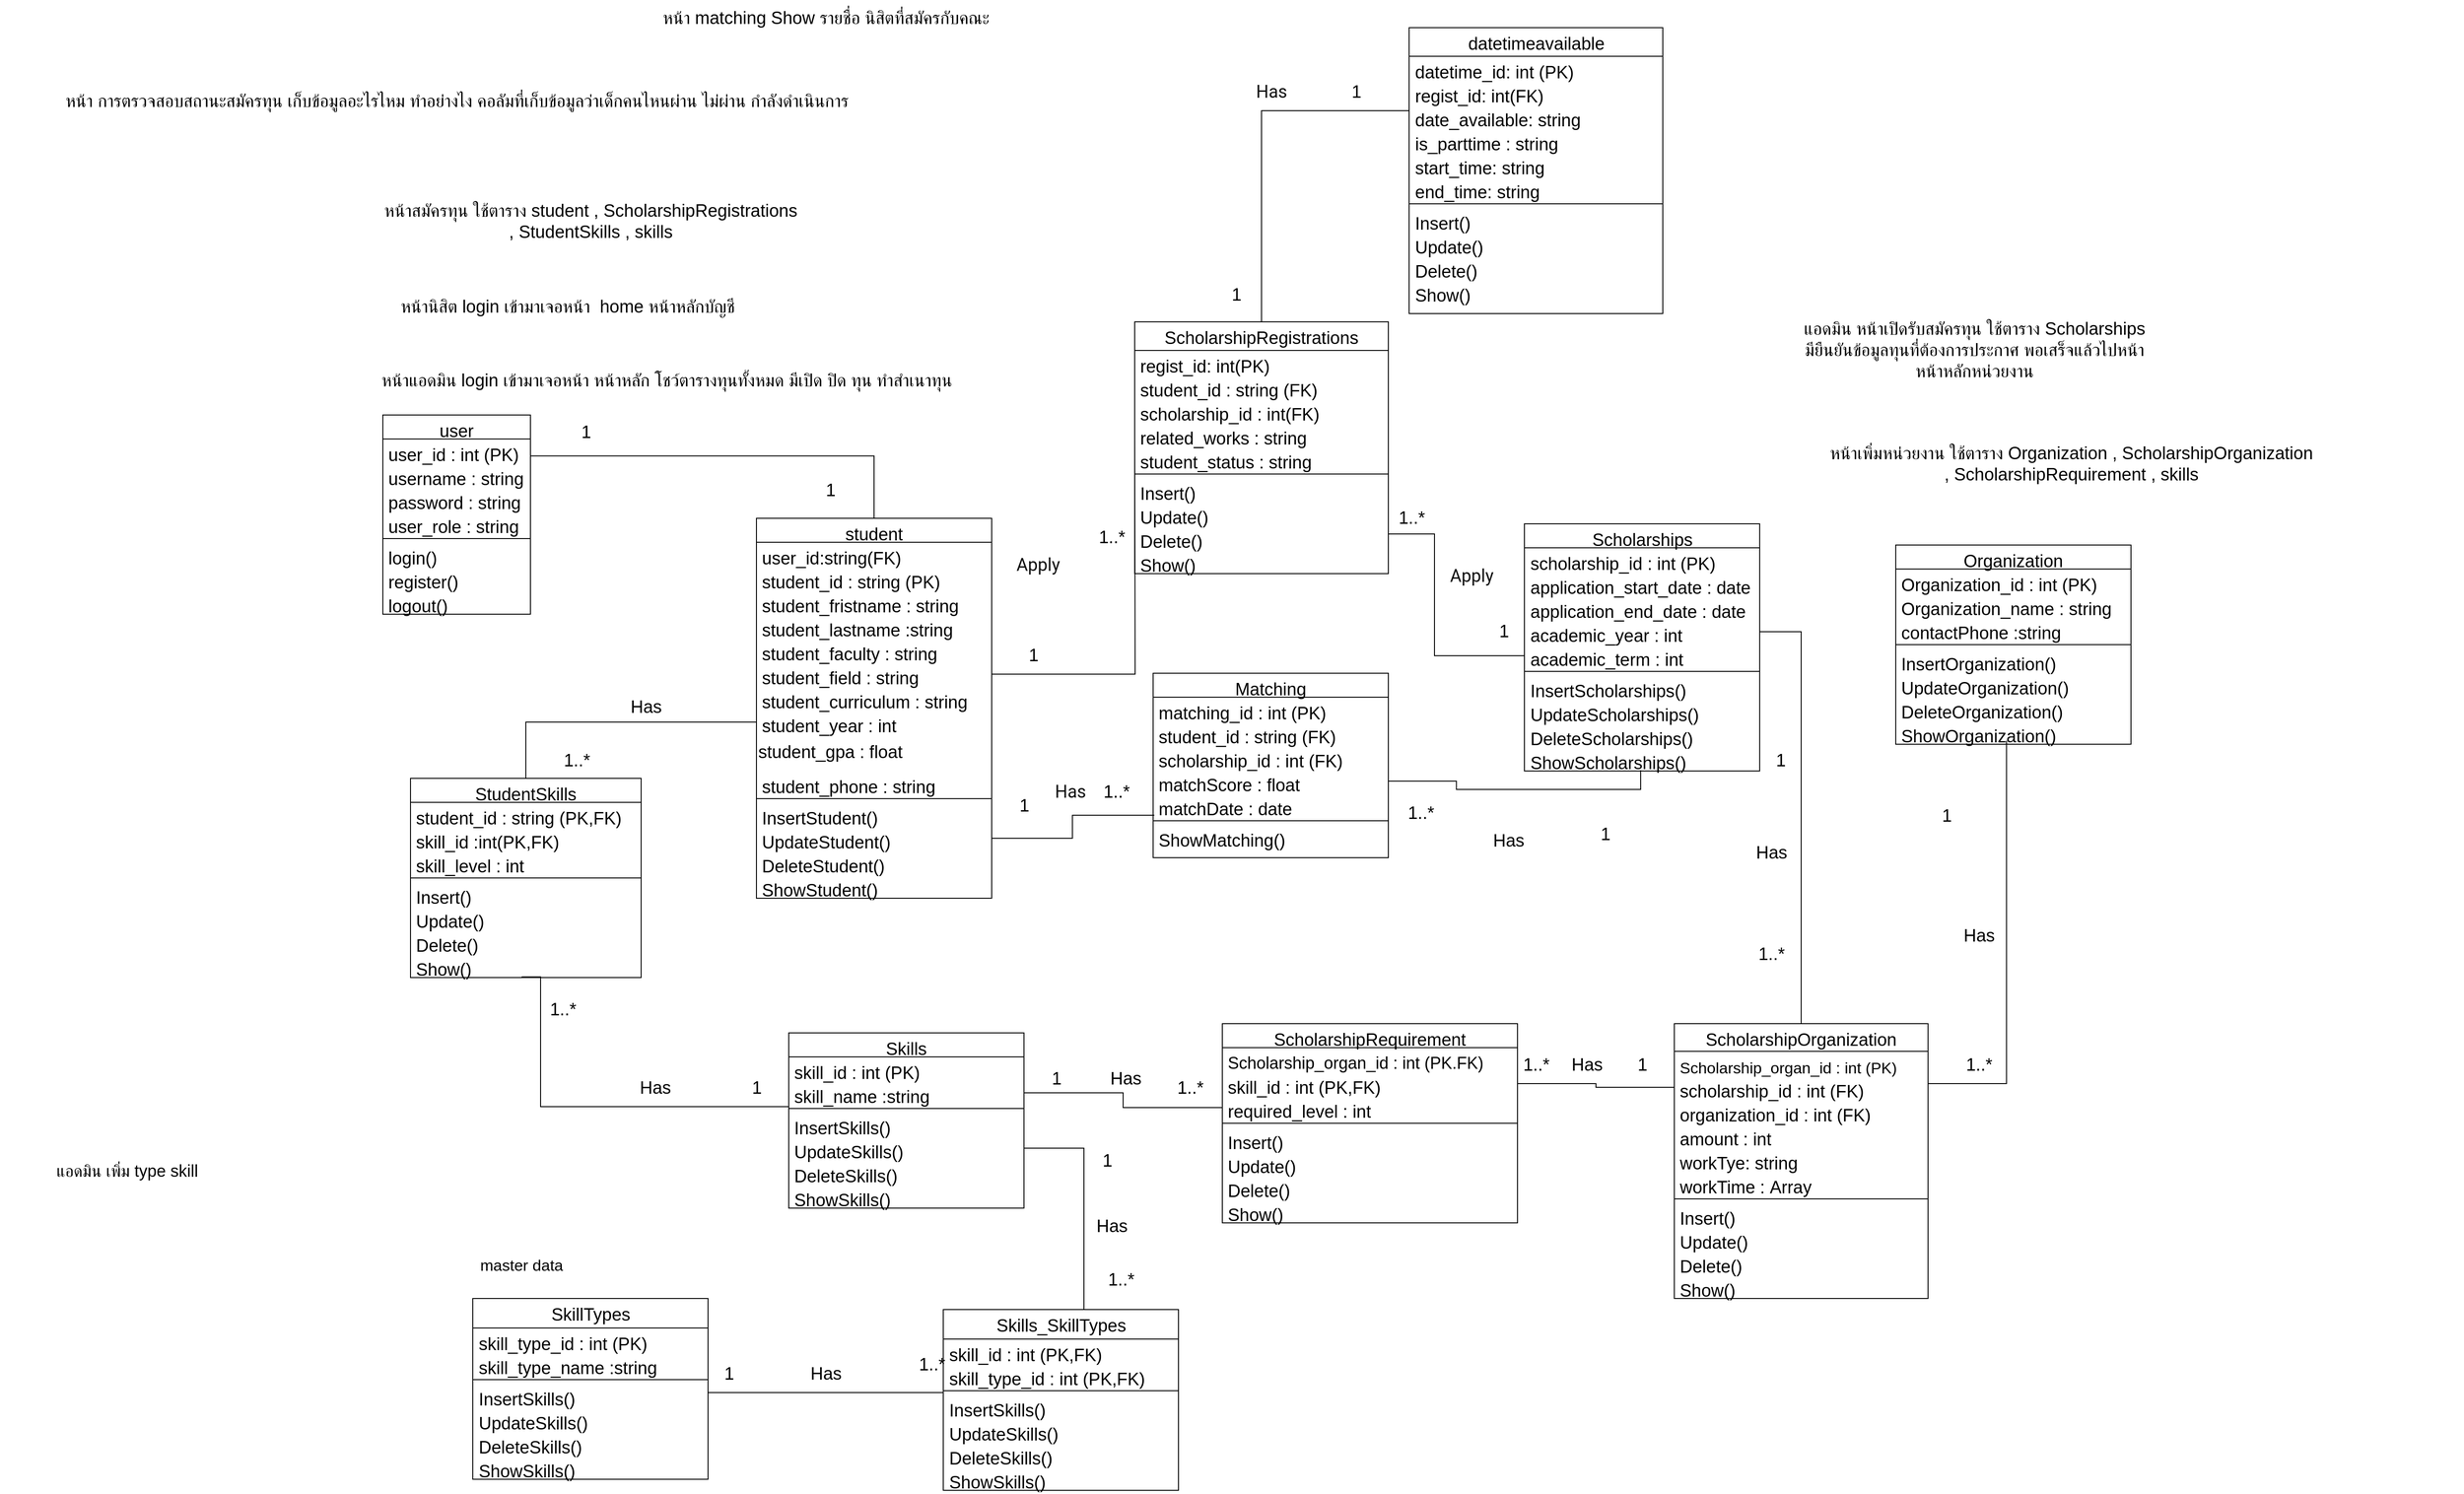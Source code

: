<mxfile scale="1" border="0" version="24.7.13">
  <diagram name="Page-1" id="S3LYNkElfjQBXjydKo0I">
    <mxGraphModel dx="4736" dy="756" grid="1" gridSize="10" guides="1" tooltips="1" connect="1" arrows="1" fold="1" page="1" pageScale="1" pageWidth="850" pageHeight="1100" math="0" shadow="0">
      <root>
        <mxCell id="0" />
        <mxCell id="1" parent="0" />
        <mxCell id="5w9AlxM-pXS2CwVHZlCb-11" value="1" style="text;html=1;align=center;verticalAlign=middle;resizable=0;points=[];autosize=1;strokeColor=none;fillColor=none;fontSize=19;fontStyle=0" parent="1" vertex="1">
          <mxGeometry x="-2045" y="949" width="30" height="40" as="geometry" />
        </mxCell>
        <mxCell id="5w9AlxM-pXS2CwVHZlCb-12" value="1" style="text;html=1;align=center;verticalAlign=middle;resizable=0;points=[];autosize=1;strokeColor=none;fillColor=none;fontSize=19;fontStyle=0" parent="1" vertex="1">
          <mxGeometry x="-1780" y="1012" width="30" height="40" as="geometry" />
        </mxCell>
        <mxCell id="5w9AlxM-pXS2CwVHZlCb-42" value="Has" style="text;html=1;align=center;verticalAlign=middle;resizable=0;points=[];autosize=1;strokeColor=none;fillColor=none;fontSize=19;fontStyle=0" parent="1" vertex="1">
          <mxGeometry x="-1995" y="1247" width="60" height="40" as="geometry" />
        </mxCell>
        <mxCell id="5w9AlxM-pXS2CwVHZlCb-43" value="&lt;span style=&quot;color: rgb(17, 17, 17); font-family: Roboto, Helvetica, sans-serif; font-size: 19px; text-align: left; text-wrap: wrap; background-color: rgb(255, 255, 255);&quot;&gt;Apply&lt;/span&gt;" style="text;html=1;align=center;verticalAlign=middle;resizable=0;points=[];autosize=1;strokeColor=none;fillColor=none;fontSize=19;fontStyle=0" parent="1" vertex="1">
          <mxGeometry x="-1575" y="1093" width="70" height="40" as="geometry" />
        </mxCell>
        <mxCell id="5w9AlxM-pXS2CwVHZlCb-44" value="&lt;span style=&quot;color: rgb(17, 17, 17); font-family: Roboto, Helvetica, sans-serif; font-size: 19px; text-align: left; text-wrap: wrap; background-color: rgb(255, 255, 255);&quot;&gt;Has&lt;/span&gt;" style="text;html=1;align=center;verticalAlign=middle;resizable=0;points=[];autosize=1;strokeColor=none;fillColor=none;fontSize=19;fontStyle=0" parent="1" vertex="1">
          <mxGeometry x="-1535" y="1339" width="60" height="40" as="geometry" />
        </mxCell>
        <mxCell id="5w9AlxM-pXS2CwVHZlCb-45" value="Has" style="text;html=1;align=center;verticalAlign=middle;resizable=0;points=[];autosize=1;strokeColor=none;fillColor=none;fontSize=19;fontStyle=0" parent="1" vertex="1">
          <mxGeometry x="-550" y="1495" width="60" height="40" as="geometry" />
        </mxCell>
        <mxCell id="5w9AlxM-pXS2CwVHZlCb-46" value="Has" style="text;html=1;align=center;verticalAlign=middle;resizable=0;points=[];autosize=1;strokeColor=none;fillColor=none;fontSize=19;fontStyle=0" parent="1" vertex="1">
          <mxGeometry x="-1475" y="1650" width="60" height="40" as="geometry" />
        </mxCell>
        <mxCell id="5w9AlxM-pXS2CwVHZlCb-47" value="Has" style="text;html=1;align=center;verticalAlign=middle;resizable=0;points=[];autosize=1;strokeColor=none;fillColor=none;fontSize=19;fontStyle=0" parent="1" vertex="1">
          <mxGeometry x="-775" y="1405" width="60" height="40" as="geometry" />
        </mxCell>
        <mxCell id="5w9AlxM-pXS2CwVHZlCb-48" value="Has" style="text;html=1;align=center;verticalAlign=middle;resizable=0;points=[];autosize=1;strokeColor=none;fillColor=none;fontSize=19;fontStyle=0" parent="1" vertex="1">
          <mxGeometry x="-1060" y="1392" width="60" height="40" as="geometry" />
        </mxCell>
        <mxCell id="5w9AlxM-pXS2CwVHZlCb-50" value="1" style="text;html=1;align=center;verticalAlign=middle;resizable=0;points=[];autosize=1;strokeColor=none;fillColor=none;fontSize=19;fontStyle=0" parent="1" vertex="1">
          <mxGeometry x="-1560" y="1191" width="30" height="40" as="geometry" />
        </mxCell>
        <mxCell id="5w9AlxM-pXS2CwVHZlCb-51" value="1" style="text;html=1;align=center;verticalAlign=middle;resizable=0;points=[];autosize=1;strokeColor=none;fillColor=none;fontSize=19;fontStyle=0" parent="1" vertex="1">
          <mxGeometry x="-1860" y="1660" width="30" height="40" as="geometry" />
        </mxCell>
        <mxCell id="5w9AlxM-pXS2CwVHZlCb-52" value="1" style="text;html=1;align=center;verticalAlign=middle;resizable=0;points=[];autosize=1;strokeColor=none;fillColor=none;fontSize=19;fontStyle=0" parent="1" vertex="1">
          <mxGeometry x="-1535" y="1650" width="30" height="40" as="geometry" />
        </mxCell>
        <mxCell id="5w9AlxM-pXS2CwVHZlCb-53" value="1" style="text;html=1;align=center;verticalAlign=middle;resizable=0;points=[];autosize=1;strokeColor=none;fillColor=none;fontSize=19;fontStyle=0" parent="1" vertex="1">
          <mxGeometry x="-900" y="1635" width="30" height="40" as="geometry" />
        </mxCell>
        <mxCell id="5w9AlxM-pXS2CwVHZlCb-54" value="1" style="text;html=1;align=center;verticalAlign=middle;resizable=0;points=[];autosize=1;strokeColor=none;fillColor=none;fontSize=19;fontStyle=0" parent="1" vertex="1">
          <mxGeometry x="-940" y="1385" width="30" height="40" as="geometry" />
        </mxCell>
        <mxCell id="5w9AlxM-pXS2CwVHZlCb-55" value="1" style="text;html=1;align=center;verticalAlign=middle;resizable=0;points=[];autosize=1;strokeColor=none;fillColor=none;fontSize=19;fontStyle=0" parent="1" vertex="1">
          <mxGeometry x="-570" y="1365" width="30" height="40" as="geometry" />
        </mxCell>
        <mxCell id="5w9AlxM-pXS2CwVHZlCb-85" style="edgeStyle=orthogonalEdgeStyle;rounded=0;orthogonalLoop=1;jettySize=auto;html=1;entryX=0.998;entryY=0.708;entryDx=0;entryDy=0;endArrow=none;endFill=0;fontSize=19;fontStyle=0;entryPerimeter=0;exitX=0.5;exitY=0;exitDx=0;exitDy=0;" parent="1" source="5w9AlxM-pXS2CwVHZlCb-306" target="5w9AlxM-pXS2CwVHZlCb-213" edge="1">
          <mxGeometry relative="1" as="geometry" />
        </mxCell>
        <mxCell id="5w9AlxM-pXS2CwVHZlCb-160" style="edgeStyle=orthogonalEdgeStyle;rounded=0;orthogonalLoop=1;jettySize=auto;html=1;endArrow=none;endFill=0;fontSize=19;fontStyle=0;entryX=0.5;entryY=0;entryDx=0;entryDy=0;exitX=0;exitY=0.5;exitDx=0;exitDy=0;" parent="1" source="5w9AlxM-pXS2CwVHZlCb-320" target="5w9AlxM-pXS2CwVHZlCb-218" edge="1">
          <mxGeometry relative="1" as="geometry" />
        </mxCell>
        <mxCell id="5w9AlxM-pXS2CwVHZlCb-161" style="edgeStyle=orthogonalEdgeStyle;rounded=0;orthogonalLoop=1;jettySize=auto;html=1;endArrow=none;endFill=0;fontSize=19;fontStyle=0;entryX=0.482;entryY=0.969;entryDx=0;entryDy=0;entryPerimeter=0;" parent="1" source="5w9AlxM-pXS2CwVHZlCb-263" target="5w9AlxM-pXS2CwVHZlCb-226" edge="1">
          <mxGeometry relative="1" as="geometry">
            <mxPoint x="-2290" y="1560" as="targetPoint" />
            <Array as="points">
              <mxPoint x="-2079" y="1700" />
            </Array>
          </mxGeometry>
        </mxCell>
        <mxCell id="5w9AlxM-pXS2CwVHZlCb-163" style="edgeStyle=orthogonalEdgeStyle;rounded=0;orthogonalLoop=1;jettySize=auto;html=1;endArrow=none;endFill=0;fontSize=19;fontStyle=0;entryX=0.471;entryY=0.856;entryDx=0;entryDy=0;entryPerimeter=0;exitX=1;exitY=0.5;exitDx=0;exitDy=0;" parent="1" source="5w9AlxM-pXS2CwVHZlCb-284" target="5w9AlxM-pXS2CwVHZlCb-261" edge="1">
          <mxGeometry relative="1" as="geometry">
            <Array as="points">
              <mxPoint x="-490" y="1675" />
            </Array>
          </mxGeometry>
        </mxCell>
        <mxCell id="5w9AlxM-pXS2CwVHZlCb-165" style="edgeStyle=orthogonalEdgeStyle;rounded=0;orthogonalLoop=1;jettySize=auto;html=1;endArrow=none;endFill=0;fontSize=19;fontStyle=0;entryX=0.494;entryY=0.971;entryDx=0;entryDy=0;entryPerimeter=0;exitX=1;exitY=0.5;exitDx=0;exitDy=0;" parent="1" source="5w9AlxM-pXS2CwVHZlCb-304" target="5w9AlxM-pXS2CwVHZlCb-247" edge="1">
          <mxGeometry relative="1" as="geometry" />
        </mxCell>
        <mxCell id="5w9AlxM-pXS2CwVHZlCb-166" style="edgeStyle=orthogonalEdgeStyle;rounded=0;orthogonalLoop=1;jettySize=auto;html=1;endArrow=none;endFill=0;fontSize=19;fontStyle=0;entryX=0.5;entryY=0;entryDx=0;entryDy=0;exitX=1;exitY=0.5;exitDx=0;exitDy=0;" parent="1" source="5w9AlxM-pXS2CwVHZlCb-249" target="5w9AlxM-pXS2CwVHZlCb-282" edge="1">
          <mxGeometry relative="1" as="geometry" />
        </mxCell>
        <mxCell id="5w9AlxM-pXS2CwVHZlCb-167" value="1..*" style="text;html=1;align=center;verticalAlign=middle;resizable=0;points=[];autosize=1;strokeColor=none;fillColor=none;fontSize=19;fontStyle=0" parent="1" vertex="1">
          <mxGeometry x="-1485" y="1063" width="50" height="40" as="geometry" />
        </mxCell>
        <mxCell id="5w9AlxM-pXS2CwVHZlCb-168" value="1..*" style="text;html=1;align=center;verticalAlign=middle;resizable=0;points=[];autosize=1;strokeColor=none;fillColor=none;fontSize=19;fontStyle=0" parent="1" vertex="1">
          <mxGeometry x="-2065" y="1305" width="50" height="40" as="geometry" />
        </mxCell>
        <mxCell id="5w9AlxM-pXS2CwVHZlCb-169" value="1..*" style="text;html=1;align=center;verticalAlign=middle;resizable=0;points=[];autosize=1;strokeColor=none;fillColor=none;fontSize=19;fontStyle=0" parent="1" vertex="1">
          <mxGeometry x="-2080" y="1575" width="50" height="40" as="geometry" />
        </mxCell>
        <mxCell id="5w9AlxM-pXS2CwVHZlCb-170" value="Has" style="text;html=1;align=center;verticalAlign=middle;resizable=0;points=[];autosize=1;strokeColor=none;fillColor=none;fontSize=19;fontStyle=0" parent="1" vertex="1">
          <mxGeometry x="-1985" y="1660" width="60" height="40" as="geometry" />
        </mxCell>
        <mxCell id="5w9AlxM-pXS2CwVHZlCb-172" value="1..*" style="text;html=1;align=center;verticalAlign=middle;resizable=0;points=[];autosize=1;strokeColor=none;fillColor=none;fontSize=19;fontStyle=0" parent="1" vertex="1">
          <mxGeometry x="-1400" y="1660" width="50" height="40" as="geometry" />
        </mxCell>
        <mxCell id="5w9AlxM-pXS2CwVHZlCb-173" value="1..*" style="text;html=1;align=center;verticalAlign=middle;resizable=0;points=[];autosize=1;strokeColor=none;fillColor=none;fontSize=19;fontStyle=0" parent="1" vertex="1">
          <mxGeometry x="-1480" y="1339" width="50" height="40" as="geometry" />
        </mxCell>
        <mxCell id="5w9AlxM-pXS2CwVHZlCb-174" value="1..*" style="text;html=1;align=center;verticalAlign=middle;resizable=0;points=[];autosize=1;strokeColor=none;fillColor=none;fontSize=19;fontStyle=0" parent="1" vertex="1">
          <mxGeometry x="-1150" y="1362" width="50" height="40" as="geometry" />
        </mxCell>
        <mxCell id="5w9AlxM-pXS2CwVHZlCb-175" value="1" style="text;html=1;align=center;verticalAlign=middle;resizable=0;points=[];autosize=1;strokeColor=none;fillColor=none;fontSize=19;fontStyle=0" parent="1" vertex="1">
          <mxGeometry x="-1050" y="1165" width="30" height="40" as="geometry" />
        </mxCell>
        <mxCell id="5w9AlxM-pXS2CwVHZlCb-176" value="&lt;span style=&quot;color: rgb(17, 17, 17); font-family: Roboto, Helvetica, sans-serif; font-size: 19px; text-align: left; text-wrap: wrap; background-color: rgb(255, 255, 255);&quot;&gt;Apply&lt;/span&gt;" style="text;html=1;align=center;verticalAlign=middle;resizable=0;points=[];autosize=1;strokeColor=none;fillColor=none;fontSize=19;fontStyle=0" parent="1" vertex="1">
          <mxGeometry x="-1105" y="1105" width="70" height="40" as="geometry" />
        </mxCell>
        <mxCell id="5w9AlxM-pXS2CwVHZlCb-177" value="1..*" style="text;html=1;align=center;verticalAlign=middle;resizable=0;points=[];autosize=1;strokeColor=none;fillColor=none;fontSize=19;fontStyle=0" parent="1" vertex="1">
          <mxGeometry x="-1160" y="1042" width="50" height="40" as="geometry" />
        </mxCell>
        <mxCell id="5w9AlxM-pXS2CwVHZlCb-178" value="1..*" style="text;html=1;align=center;verticalAlign=middle;resizable=0;points=[];autosize=1;strokeColor=none;fillColor=none;fontSize=19;fontStyle=0" parent="1" vertex="1">
          <mxGeometry x="-1025" y="1635" width="50" height="40" as="geometry" />
        </mxCell>
        <mxCell id="5w9AlxM-pXS2CwVHZlCb-179" value="Has" style="text;html=1;align=center;verticalAlign=middle;resizable=0;points=[];autosize=1;strokeColor=none;fillColor=none;fontSize=19;fontStyle=0" parent="1" vertex="1">
          <mxGeometry x="-975" y="1635" width="60" height="40" as="geometry" />
        </mxCell>
        <mxCell id="5w9AlxM-pXS2CwVHZlCb-180" value="1" style="text;html=1;align=center;verticalAlign=middle;resizable=0;points=[];autosize=1;strokeColor=none;fillColor=none;fontSize=19;fontStyle=0" parent="1" vertex="1">
          <mxGeometry x="-750" y="1305" width="30" height="40" as="geometry" />
        </mxCell>
        <mxCell id="5w9AlxM-pXS2CwVHZlCb-181" value="1..*" style="text;html=1;align=center;verticalAlign=middle;resizable=0;points=[];autosize=1;strokeColor=none;fillColor=none;fontSize=19;fontStyle=0" parent="1" vertex="1">
          <mxGeometry x="-770" y="1515" width="50" height="40" as="geometry" />
        </mxCell>
        <mxCell id="5w9AlxM-pXS2CwVHZlCb-182" value="1..*" style="text;html=1;align=center;verticalAlign=middle;resizable=0;points=[];autosize=1;strokeColor=none;fillColor=none;fontSize=19;fontStyle=0" parent="1" vertex="1">
          <mxGeometry x="-545" y="1635" width="50" height="40" as="geometry" />
        </mxCell>
        <mxCell id="5w9AlxM-pXS2CwVHZlCb-207" value="&lt;span style=&quot;font-size: 19px; font-weight: 400; text-wrap: nowrap;&quot;&gt;user&lt;/span&gt;" style="swimlane;fontStyle=1;align=center;verticalAlign=top;childLayout=stackLayout;horizontal=1;startSize=26;horizontalStack=0;resizeParent=1;resizeParentMax=0;resizeLast=0;collapsible=1;marginBottom=0;whiteSpace=wrap;html=1;fontSize=19;" parent="1" vertex="1">
          <mxGeometry x="-2250" y="950" width="160" height="216" as="geometry" />
        </mxCell>
        <mxCell id="5w9AlxM-pXS2CwVHZlCb-213" value="&lt;span style=&quot;font-size: 19px;&quot;&gt;user_id : int (PK)&lt;/span&gt;" style="text;strokeColor=none;fillColor=none;align=left;verticalAlign=top;spacingLeft=4;spacingRight=4;overflow=hidden;rotatable=0;points=[[0,0.5],[1,0.5]];portConstraint=eastwest;whiteSpace=wrap;html=1;fontSize=19;" parent="5w9AlxM-pXS2CwVHZlCb-207" vertex="1">
          <mxGeometry y="26" width="160" height="26" as="geometry" />
        </mxCell>
        <mxCell id="5w9AlxM-pXS2CwVHZlCb-214" value="&lt;span style=&quot;font-size: 19px;&quot;&gt;username : string&lt;/span&gt;" style="text;strokeColor=none;fillColor=none;align=left;verticalAlign=top;spacingLeft=4;spacingRight=4;overflow=hidden;rotatable=0;points=[[0,0.5],[1,0.5]];portConstraint=eastwest;whiteSpace=wrap;html=1;fontSize=19;" parent="5w9AlxM-pXS2CwVHZlCb-207" vertex="1">
          <mxGeometry y="52" width="160" height="26" as="geometry" />
        </mxCell>
        <mxCell id="5w9AlxM-pXS2CwVHZlCb-215" value="&lt;span style=&quot;font-size: 19px;&quot;&gt;password : string&lt;/span&gt;" style="text;strokeColor=none;fillColor=none;align=left;verticalAlign=top;spacingLeft=4;spacingRight=4;overflow=hidden;rotatable=0;points=[[0,0.5],[1,0.5]];portConstraint=eastwest;whiteSpace=wrap;html=1;fontSize=19;" parent="5w9AlxM-pXS2CwVHZlCb-207" vertex="1">
          <mxGeometry y="78" width="160" height="26" as="geometry" />
        </mxCell>
        <mxCell id="5w9AlxM-pXS2CwVHZlCb-208" value="&lt;span style=&quot;font-size: 19px;&quot;&gt;user_role : string&lt;/span&gt;" style="text;strokeColor=none;fillColor=none;align=left;verticalAlign=top;spacingLeft=4;spacingRight=4;overflow=hidden;rotatable=0;points=[[0,0.5],[1,0.5]];portConstraint=eastwest;whiteSpace=wrap;html=1;fontSize=19;" parent="5w9AlxM-pXS2CwVHZlCb-207" vertex="1">
          <mxGeometry y="104" width="160" height="26" as="geometry" />
        </mxCell>
        <mxCell id="5w9AlxM-pXS2CwVHZlCb-209" value="" style="line;strokeWidth=1;fillColor=none;align=left;verticalAlign=middle;spacingTop=-1;spacingLeft=3;spacingRight=3;rotatable=0;labelPosition=right;points=[];portConstraint=eastwest;strokeColor=inherit;fontSize=19;" parent="5w9AlxM-pXS2CwVHZlCb-207" vertex="1">
          <mxGeometry y="130" width="160" height="8" as="geometry" />
        </mxCell>
        <mxCell id="5w9AlxM-pXS2CwVHZlCb-216" value="login()" style="text;strokeColor=none;fillColor=none;align=left;verticalAlign=top;spacingLeft=4;spacingRight=4;overflow=hidden;rotatable=0;points=[[0,0.5],[1,0.5]];portConstraint=eastwest;whiteSpace=wrap;html=1;fontSize=19;" parent="5w9AlxM-pXS2CwVHZlCb-207" vertex="1">
          <mxGeometry y="138" width="160" height="26" as="geometry" />
        </mxCell>
        <mxCell id="5w9AlxM-pXS2CwVHZlCb-217" value="register()" style="text;strokeColor=none;fillColor=none;align=left;verticalAlign=top;spacingLeft=4;spacingRight=4;overflow=hidden;rotatable=0;points=[[0,0.5],[1,0.5]];portConstraint=eastwest;whiteSpace=wrap;html=1;fontSize=19;" parent="5w9AlxM-pXS2CwVHZlCb-207" vertex="1">
          <mxGeometry y="164" width="160" height="26" as="geometry" />
        </mxCell>
        <mxCell id="5w9AlxM-pXS2CwVHZlCb-210" value="logout()" style="text;strokeColor=none;fillColor=none;align=left;verticalAlign=top;spacingLeft=4;spacingRight=4;overflow=hidden;rotatable=0;points=[[0,0.5],[1,0.5]];portConstraint=eastwest;whiteSpace=wrap;html=1;fontSize=19;" parent="5w9AlxM-pXS2CwVHZlCb-207" vertex="1">
          <mxGeometry y="190" width="160" height="26" as="geometry" />
        </mxCell>
        <mxCell id="5w9AlxM-pXS2CwVHZlCb-218" value="&lt;span style=&quot;font-size: 19px; font-weight: 400;&quot;&gt;StudentSkills&lt;/span&gt;" style="swimlane;fontStyle=1;align=center;verticalAlign=top;childLayout=stackLayout;horizontal=1;startSize=26;horizontalStack=0;resizeParent=1;resizeParentMax=0;resizeLast=0;collapsible=1;marginBottom=0;whiteSpace=wrap;html=1;fontSize=19;" parent="1" vertex="1">
          <mxGeometry x="-2220" y="1344" width="250" height="216" as="geometry" />
        </mxCell>
        <mxCell id="5w9AlxM-pXS2CwVHZlCb-219" value="student_id&amp;nbsp;&lt;span style=&quot;font-size: 19px;&quot;&gt;:&amp;nbsp;&lt;/span&gt;&lt;span style=&quot;font-size: 19px;&quot;&gt;string (PK,FK)&lt;/span&gt;" style="text;strokeColor=none;fillColor=none;align=left;verticalAlign=top;spacingLeft=4;spacingRight=4;overflow=hidden;rotatable=0;points=[[0,0.5],[1,0.5]];portConstraint=eastwest;whiteSpace=wrap;html=1;fontSize=19;" parent="5w9AlxM-pXS2CwVHZlCb-218" vertex="1">
          <mxGeometry y="26" width="250" height="26" as="geometry" />
        </mxCell>
        <mxCell id="5w9AlxM-pXS2CwVHZlCb-220" value="&lt;span style=&quot;font-size: 19px;&quot;&gt;skill_id :&lt;/span&gt;&lt;span style=&quot;font-size: 19px;&quot;&gt;int(PK,FK)&lt;/span&gt;" style="text;strokeColor=none;fillColor=none;align=left;verticalAlign=top;spacingLeft=4;spacingRight=4;overflow=hidden;rotatable=0;points=[[0,0.5],[1,0.5]];portConstraint=eastwest;whiteSpace=wrap;html=1;fontSize=19;" parent="5w9AlxM-pXS2CwVHZlCb-218" vertex="1">
          <mxGeometry y="52" width="250" height="26" as="geometry" />
        </mxCell>
        <mxCell id="5w9AlxM-pXS2CwVHZlCb-221" value="&lt;span style=&quot;font-size: 19px;&quot;&gt;skill_level : int&lt;/span&gt;" style="text;strokeColor=none;fillColor=none;align=left;verticalAlign=top;spacingLeft=4;spacingRight=4;overflow=hidden;rotatable=0;points=[[0,0.5],[1,0.5]];portConstraint=eastwest;whiteSpace=wrap;html=1;fontSize=19;" parent="5w9AlxM-pXS2CwVHZlCb-218" vertex="1">
          <mxGeometry y="78" width="250" height="26" as="geometry" />
        </mxCell>
        <mxCell id="5w9AlxM-pXS2CwVHZlCb-223" value="" style="line;strokeWidth=1;fillColor=none;align=left;verticalAlign=middle;spacingTop=-1;spacingLeft=3;spacingRight=3;rotatable=0;labelPosition=right;points=[];portConstraint=eastwest;strokeColor=inherit;fontSize=19;" parent="5w9AlxM-pXS2CwVHZlCb-218" vertex="1">
          <mxGeometry y="104" width="250" height="8" as="geometry" />
        </mxCell>
        <mxCell id="5w9AlxM-pXS2CwVHZlCb-224" value="Insert()" style="text;strokeColor=none;fillColor=none;align=left;verticalAlign=top;spacingLeft=4;spacingRight=4;overflow=hidden;rotatable=0;points=[[0,0.5],[1,0.5]];portConstraint=eastwest;whiteSpace=wrap;html=1;fontSize=19;" parent="5w9AlxM-pXS2CwVHZlCb-218" vertex="1">
          <mxGeometry y="112" width="250" height="26" as="geometry" />
        </mxCell>
        <mxCell id="5w9AlxM-pXS2CwVHZlCb-225" value="Update()" style="text;strokeColor=none;fillColor=none;align=left;verticalAlign=top;spacingLeft=4;spacingRight=4;overflow=hidden;rotatable=0;points=[[0,0.5],[1,0.5]];portConstraint=eastwest;whiteSpace=wrap;html=1;fontSize=19;" parent="5w9AlxM-pXS2CwVHZlCb-218" vertex="1">
          <mxGeometry y="138" width="250" height="26" as="geometry" />
        </mxCell>
        <mxCell id="5w9AlxM-pXS2CwVHZlCb-227" value="Delete()" style="text;strokeColor=none;fillColor=none;align=left;verticalAlign=top;spacingLeft=4;spacingRight=4;overflow=hidden;rotatable=0;points=[[0,0.5],[1,0.5]];portConstraint=eastwest;whiteSpace=wrap;html=1;fontSize=19;" parent="5w9AlxM-pXS2CwVHZlCb-218" vertex="1">
          <mxGeometry y="164" width="250" height="26" as="geometry" />
        </mxCell>
        <mxCell id="5w9AlxM-pXS2CwVHZlCb-226" value="Show()" style="text;strokeColor=none;fillColor=none;align=left;verticalAlign=top;spacingLeft=4;spacingRight=4;overflow=hidden;rotatable=0;points=[[0,0.5],[1,0.5]];portConstraint=eastwest;whiteSpace=wrap;html=1;fontSize=19;" parent="5w9AlxM-pXS2CwVHZlCb-218" vertex="1">
          <mxGeometry y="190" width="250" height="26" as="geometry" />
        </mxCell>
        <mxCell id="BmXPt9EanWhrnK-uzXcy-15" style="edgeStyle=orthogonalEdgeStyle;rounded=0;orthogonalLoop=1;jettySize=auto;html=1;endArrow=none;endFill=0;" parent="1" source="5w9AlxM-pXS2CwVHZlCb-228" target="BmXPt9EanWhrnK-uzXcy-4" edge="1">
          <mxGeometry relative="1" as="geometry">
            <Array as="points">
              <mxPoint x="-1297" y="620" />
            </Array>
          </mxGeometry>
        </mxCell>
        <mxCell id="5w9AlxM-pXS2CwVHZlCb-228" value="&lt;span style=&quot;font-size: 19px; font-weight: 400;&quot;&gt;ScholarshipRegistrations&lt;/span&gt;" style="swimlane;fontStyle=1;align=center;verticalAlign=top;childLayout=stackLayout;horizontal=1;startSize=31;horizontalStack=0;resizeParent=1;resizeParentMax=0;resizeLast=0;collapsible=1;marginBottom=0;whiteSpace=wrap;html=1;fontSize=19;" parent="1" vertex="1">
          <mxGeometry x="-1435" y="849" width="275" height="273" as="geometry" />
        </mxCell>
        <mxCell id="5w9AlxM-pXS2CwVHZlCb-229" value="regist_id: int(PK)" style="text;strokeColor=none;fillColor=none;align=left;verticalAlign=top;spacingLeft=4;spacingRight=4;overflow=hidden;rotatable=0;points=[[0,0.5],[1,0.5]];portConstraint=eastwest;whiteSpace=wrap;html=1;fontSize=19;" parent="5w9AlxM-pXS2CwVHZlCb-228" vertex="1">
          <mxGeometry y="31" width="275" height="26" as="geometry" />
        </mxCell>
        <mxCell id="BmXPt9EanWhrnK-uzXcy-16" value="student_id&amp;nbsp;&lt;span style=&quot;font-size: 19px;&quot;&gt;: string (FK)&lt;/span&gt;" style="text;strokeColor=none;fillColor=none;align=left;verticalAlign=top;spacingLeft=4;spacingRight=4;overflow=hidden;rotatable=0;points=[[0,0.5],[1,0.5]];portConstraint=eastwest;whiteSpace=wrap;html=1;fontSize=19;" parent="5w9AlxM-pXS2CwVHZlCb-228" vertex="1">
          <mxGeometry y="57" width="275" height="26" as="geometry" />
        </mxCell>
        <mxCell id="5w9AlxM-pXS2CwVHZlCb-230" value="&lt;span style=&quot;font-size: 19px;&quot;&gt;scholarship_id : int(FK)&lt;/span&gt;" style="text;strokeColor=none;fillColor=none;align=left;verticalAlign=top;spacingLeft=4;spacingRight=4;overflow=hidden;rotatable=0;points=[[0,0.5],[1,0.5]];portConstraint=eastwest;whiteSpace=wrap;html=1;fontSize=19;" parent="5w9AlxM-pXS2CwVHZlCb-228" vertex="1">
          <mxGeometry y="83" width="275" height="26" as="geometry" />
        </mxCell>
        <mxCell id="9R0aWSbxY7jMIysIA1T6-2" value="related_works : string" style="text;strokeColor=none;fillColor=none;align=left;verticalAlign=top;spacingLeft=4;spacingRight=4;overflow=hidden;rotatable=0;points=[[0,0.5],[1,0.5]];portConstraint=eastwest;whiteSpace=wrap;html=1;fontSize=19;" parent="5w9AlxM-pXS2CwVHZlCb-228" vertex="1">
          <mxGeometry y="109" width="275" height="26" as="geometry" />
        </mxCell>
        <mxCell id="BmXPt9EanWhrnK-uzXcy-18" value="student_status : string" style="text;strokeColor=none;fillColor=none;align=left;verticalAlign=top;spacingLeft=4;spacingRight=4;overflow=hidden;rotatable=0;points=[[0,0.5],[1,0.5]];portConstraint=eastwest;whiteSpace=wrap;html=1;fontSize=19;" parent="5w9AlxM-pXS2CwVHZlCb-228" vertex="1">
          <mxGeometry y="135" width="275" height="26" as="geometry" />
        </mxCell>
        <mxCell id="5w9AlxM-pXS2CwVHZlCb-233" value="" style="line;strokeWidth=1;fillColor=none;align=left;verticalAlign=middle;spacingTop=-1;spacingLeft=3;spacingRight=3;rotatable=0;labelPosition=right;points=[];portConstraint=eastwest;strokeColor=inherit;fontSize=19;" parent="5w9AlxM-pXS2CwVHZlCb-228" vertex="1">
          <mxGeometry y="161" width="275" height="8" as="geometry" />
        </mxCell>
        <mxCell id="5w9AlxM-pXS2CwVHZlCb-234" value="Insert()" style="text;strokeColor=none;fillColor=none;align=left;verticalAlign=top;spacingLeft=4;spacingRight=4;overflow=hidden;rotatable=0;points=[[0,0.5],[1,0.5]];portConstraint=eastwest;whiteSpace=wrap;html=1;fontSize=19;" parent="5w9AlxM-pXS2CwVHZlCb-228" vertex="1">
          <mxGeometry y="169" width="275" height="26" as="geometry" />
        </mxCell>
        <mxCell id="5w9AlxM-pXS2CwVHZlCb-235" value="Update()" style="text;strokeColor=none;fillColor=none;align=left;verticalAlign=top;spacingLeft=4;spacingRight=4;overflow=hidden;rotatable=0;points=[[0,0.5],[1,0.5]];portConstraint=eastwest;whiteSpace=wrap;html=1;fontSize=19;" parent="5w9AlxM-pXS2CwVHZlCb-228" vertex="1">
          <mxGeometry y="195" width="275" height="26" as="geometry" />
        </mxCell>
        <mxCell id="5w9AlxM-pXS2CwVHZlCb-237" value="Delete()" style="text;strokeColor=none;fillColor=none;align=left;verticalAlign=top;spacingLeft=4;spacingRight=4;overflow=hidden;rotatable=0;points=[[0,0.5],[1,0.5]];portConstraint=eastwest;whiteSpace=wrap;html=1;fontSize=19;" parent="5w9AlxM-pXS2CwVHZlCb-228" vertex="1">
          <mxGeometry y="221" width="275" height="26" as="geometry" />
        </mxCell>
        <mxCell id="5w9AlxM-pXS2CwVHZlCb-236" value="Show()" style="text;strokeColor=none;fillColor=none;align=left;verticalAlign=top;spacingLeft=4;spacingRight=4;overflow=hidden;rotatable=0;points=[[0,0.5],[1,0.5]];portConstraint=eastwest;whiteSpace=wrap;html=1;fontSize=19;" parent="5w9AlxM-pXS2CwVHZlCb-228" vertex="1">
          <mxGeometry y="247" width="275" height="26" as="geometry" />
        </mxCell>
        <mxCell id="5w9AlxM-pXS2CwVHZlCb-238" value="&lt;span style=&quot;font-size: 19px; font-weight: 400;&quot;&gt;Scholarships&lt;/span&gt;" style="swimlane;fontStyle=1;align=center;verticalAlign=top;childLayout=stackLayout;horizontal=1;startSize=26;horizontalStack=0;resizeParent=1;resizeParentMax=0;resizeLast=0;collapsible=1;marginBottom=0;whiteSpace=wrap;html=1;fontSize=19;" parent="1" vertex="1">
          <mxGeometry x="-1012.5" y="1068" width="255" height="268" as="geometry" />
        </mxCell>
        <mxCell id="5w9AlxM-pXS2CwVHZlCb-239" value="&lt;span style=&quot;font-size: 19px;&quot;&gt;scholarship_id : int (PK)&lt;/span&gt;" style="text;strokeColor=none;fillColor=none;align=left;verticalAlign=top;spacingLeft=4;spacingRight=4;overflow=hidden;rotatable=0;points=[[0,0.5],[1,0.5]];portConstraint=eastwest;whiteSpace=wrap;html=1;fontSize=19;" parent="5w9AlxM-pXS2CwVHZlCb-238" vertex="1">
          <mxGeometry y="26" width="255" height="26" as="geometry" />
        </mxCell>
        <mxCell id="5w9AlxM-pXS2CwVHZlCb-240" value="&lt;span style=&quot;font-size: 19px;&quot;&gt;application_start_date : date&lt;/span&gt;" style="text;strokeColor=none;fillColor=none;align=left;verticalAlign=top;spacingLeft=4;spacingRight=4;overflow=hidden;rotatable=0;points=[[0,0.5],[1,0.5]];portConstraint=eastwest;whiteSpace=wrap;html=1;fontSize=19;" parent="5w9AlxM-pXS2CwVHZlCb-238" vertex="1">
          <mxGeometry y="52" width="255" height="26" as="geometry" />
        </mxCell>
        <mxCell id="5w9AlxM-pXS2CwVHZlCb-241" value="&lt;span style=&quot;font-size: 19px;&quot;&gt;application_end_date : date&lt;/span&gt;" style="text;strokeColor=none;fillColor=none;align=left;verticalAlign=top;spacingLeft=4;spacingRight=4;overflow=hidden;rotatable=0;points=[[0,0.5],[1,0.5]];portConstraint=eastwest;whiteSpace=wrap;html=1;fontSize=19;" parent="5w9AlxM-pXS2CwVHZlCb-238" vertex="1">
          <mxGeometry y="78" width="255" height="26" as="geometry" />
        </mxCell>
        <mxCell id="5w9AlxM-pXS2CwVHZlCb-249" value="&lt;span style=&quot;font-size: 19px;&quot;&gt;academic_year : int&lt;/span&gt;" style="text;strokeColor=none;fillColor=none;align=left;verticalAlign=top;spacingLeft=4;spacingRight=4;overflow=hidden;rotatable=0;points=[[0,0.5],[1,0.5]];portConstraint=eastwest;whiteSpace=wrap;html=1;fontSize=19;" parent="5w9AlxM-pXS2CwVHZlCb-238" vertex="1">
          <mxGeometry y="104" width="255" height="26" as="geometry" />
        </mxCell>
        <mxCell id="5w9AlxM-pXS2CwVHZlCb-242" value="&lt;span style=&quot;font-size: 19px;&quot;&gt;academic_term : int&lt;/span&gt;" style="text;strokeColor=none;fillColor=none;align=left;verticalAlign=top;spacingLeft=4;spacingRight=4;overflow=hidden;rotatable=0;points=[[0,0.5],[1,0.5]];portConstraint=eastwest;whiteSpace=wrap;html=1;fontSize=19;" parent="5w9AlxM-pXS2CwVHZlCb-238" vertex="1">
          <mxGeometry y="130" width="255" height="26" as="geometry" />
        </mxCell>
        <mxCell id="5w9AlxM-pXS2CwVHZlCb-243" value="" style="line;strokeWidth=1;fillColor=none;align=left;verticalAlign=middle;spacingTop=-1;spacingLeft=3;spacingRight=3;rotatable=0;labelPosition=right;points=[];portConstraint=eastwest;strokeColor=inherit;fontSize=19;" parent="5w9AlxM-pXS2CwVHZlCb-238" vertex="1">
          <mxGeometry y="156" width="255" height="8" as="geometry" />
        </mxCell>
        <mxCell id="5w9AlxM-pXS2CwVHZlCb-244" value="Insert&lt;span style=&quot;text-align: center; font-size: 19px;&quot;&gt;Scholarships&lt;/span&gt;()" style="text;strokeColor=none;fillColor=none;align=left;verticalAlign=top;spacingLeft=4;spacingRight=4;overflow=hidden;rotatable=0;points=[[0,0.5],[1,0.5]];portConstraint=eastwest;whiteSpace=wrap;html=1;fontSize=19;" parent="5w9AlxM-pXS2CwVHZlCb-238" vertex="1">
          <mxGeometry y="164" width="255" height="26" as="geometry" />
        </mxCell>
        <mxCell id="5w9AlxM-pXS2CwVHZlCb-245" value="Update&lt;span style=&quot;text-align: center; font-size: 19px;&quot;&gt;Scholarships&lt;/span&gt;()" style="text;strokeColor=none;fillColor=none;align=left;verticalAlign=top;spacingLeft=4;spacingRight=4;overflow=hidden;rotatable=0;points=[[0,0.5],[1,0.5]];portConstraint=eastwest;whiteSpace=wrap;html=1;fontSize=19;" parent="5w9AlxM-pXS2CwVHZlCb-238" vertex="1">
          <mxGeometry y="190" width="255" height="26" as="geometry" />
        </mxCell>
        <mxCell id="5w9AlxM-pXS2CwVHZlCb-246" value="Delete&lt;span style=&quot;text-align: center; font-size: 19px;&quot;&gt;Scholarships&lt;/span&gt;()" style="text;strokeColor=none;fillColor=none;align=left;verticalAlign=top;spacingLeft=4;spacingRight=4;overflow=hidden;rotatable=0;points=[[0,0.5],[1,0.5]];portConstraint=eastwest;whiteSpace=wrap;html=1;fontSize=19;" parent="5w9AlxM-pXS2CwVHZlCb-238" vertex="1">
          <mxGeometry y="216" width="255" height="26" as="geometry" />
        </mxCell>
        <mxCell id="5w9AlxM-pXS2CwVHZlCb-247" value="Show&lt;span style=&quot;text-align: center; font-size: 19px;&quot;&gt;Scholarships&lt;/span&gt;()" style="text;strokeColor=none;fillColor=none;align=left;verticalAlign=top;spacingLeft=4;spacingRight=4;overflow=hidden;rotatable=0;points=[[0,0.5],[1,0.5]];portConstraint=eastwest;whiteSpace=wrap;html=1;fontSize=19;" parent="5w9AlxM-pXS2CwVHZlCb-238" vertex="1">
          <mxGeometry y="242" width="255" height="26" as="geometry" />
        </mxCell>
        <mxCell id="5w9AlxM-pXS2CwVHZlCb-250" value="&lt;span style=&quot;font-size: 19px; font-weight: 400; text-wrap: nowrap;&quot;&gt;Organization&lt;/span&gt;" style="swimlane;fontStyle=1;align=center;verticalAlign=top;childLayout=stackLayout;horizontal=1;startSize=26;horizontalStack=0;resizeParent=1;resizeParentMax=0;resizeLast=0;collapsible=1;marginBottom=0;whiteSpace=wrap;html=1;fontSize=19;" parent="1" vertex="1">
          <mxGeometry x="-610" y="1091" width="255" height="216" as="geometry" />
        </mxCell>
        <mxCell id="5w9AlxM-pXS2CwVHZlCb-251" value="&lt;span style=&quot;font-size: 19px;&quot;&gt;Organization_id : int (PK)&lt;/span&gt;" style="text;strokeColor=none;fillColor=none;align=left;verticalAlign=top;spacingLeft=4;spacingRight=4;overflow=hidden;rotatable=0;points=[[0,0.5],[1,0.5]];portConstraint=eastwest;whiteSpace=wrap;html=1;fontSize=19;" parent="5w9AlxM-pXS2CwVHZlCb-250" vertex="1">
          <mxGeometry y="26" width="255" height="26" as="geometry" />
        </mxCell>
        <mxCell id="5w9AlxM-pXS2CwVHZlCb-252" value="&lt;span style=&quot;font-size: 19px;&quot;&gt;Organization_name : string&lt;/span&gt;" style="text;strokeColor=none;fillColor=none;align=left;verticalAlign=top;spacingLeft=4;spacingRight=4;overflow=hidden;rotatable=0;points=[[0,0.5],[1,0.5]];portConstraint=eastwest;whiteSpace=wrap;html=1;fontSize=19;" parent="5w9AlxM-pXS2CwVHZlCb-250" vertex="1">
          <mxGeometry y="52" width="255" height="26" as="geometry" />
        </mxCell>
        <mxCell id="5w9AlxM-pXS2CwVHZlCb-254" value="&lt;span style=&quot;font-size: 19px;&quot;&gt;contactPhone :string&lt;/span&gt;" style="text;strokeColor=none;fillColor=none;align=left;verticalAlign=top;spacingLeft=4;spacingRight=4;overflow=hidden;rotatable=0;points=[[0,0.5],[1,0.5]];portConstraint=eastwest;whiteSpace=wrap;html=1;fontSize=19;" parent="5w9AlxM-pXS2CwVHZlCb-250" vertex="1">
          <mxGeometry y="78" width="255" height="26" as="geometry" />
        </mxCell>
        <mxCell id="5w9AlxM-pXS2CwVHZlCb-257" value="" style="line;strokeWidth=1;fillColor=none;align=left;verticalAlign=middle;spacingTop=-1;spacingLeft=3;spacingRight=3;rotatable=0;labelPosition=right;points=[];portConstraint=eastwest;strokeColor=inherit;fontSize=19;" parent="5w9AlxM-pXS2CwVHZlCb-250" vertex="1">
          <mxGeometry y="104" width="255" height="8" as="geometry" />
        </mxCell>
        <mxCell id="5w9AlxM-pXS2CwVHZlCb-258" value="Insert&lt;span style=&quot;text-align: center; text-wrap: nowrap; font-size: 19px;&quot;&gt;Organization&lt;/span&gt;()" style="text;strokeColor=none;fillColor=none;align=left;verticalAlign=top;spacingLeft=4;spacingRight=4;overflow=hidden;rotatable=0;points=[[0,0.5],[1,0.5]];portConstraint=eastwest;whiteSpace=wrap;html=1;fontSize=19;" parent="5w9AlxM-pXS2CwVHZlCb-250" vertex="1">
          <mxGeometry y="112" width="255" height="26" as="geometry" />
        </mxCell>
        <mxCell id="5w9AlxM-pXS2CwVHZlCb-259" value="Update&lt;span style=&quot;text-align: center; text-wrap: nowrap; font-size: 19px;&quot;&gt;Organization&lt;/span&gt;()" style="text;strokeColor=none;fillColor=none;align=left;verticalAlign=top;spacingLeft=4;spacingRight=4;overflow=hidden;rotatable=0;points=[[0,0.5],[1,0.5]];portConstraint=eastwest;whiteSpace=wrap;html=1;fontSize=19;" parent="5w9AlxM-pXS2CwVHZlCb-250" vertex="1">
          <mxGeometry y="138" width="255" height="26" as="geometry" />
        </mxCell>
        <mxCell id="5w9AlxM-pXS2CwVHZlCb-260" value="Delete&lt;span style=&quot;text-align: center; text-wrap: nowrap; font-size: 19px;&quot;&gt;Organization&lt;/span&gt;()" style="text;strokeColor=none;fillColor=none;align=left;verticalAlign=top;spacingLeft=4;spacingRight=4;overflow=hidden;rotatable=0;points=[[0,0.5],[1,0.5]];portConstraint=eastwest;whiteSpace=wrap;html=1;fontSize=19;" parent="5w9AlxM-pXS2CwVHZlCb-250" vertex="1">
          <mxGeometry y="164" width="255" height="26" as="geometry" />
        </mxCell>
        <mxCell id="5w9AlxM-pXS2CwVHZlCb-261" value="Show&lt;span style=&quot;text-align: center; text-wrap: nowrap; font-size: 19px;&quot;&gt;Organization&lt;/span&gt;()" style="text;strokeColor=none;fillColor=none;align=left;verticalAlign=top;spacingLeft=4;spacingRight=4;overflow=hidden;rotatable=0;points=[[0,0.5],[1,0.5]];portConstraint=eastwest;whiteSpace=wrap;html=1;fontSize=19;" parent="5w9AlxM-pXS2CwVHZlCb-250" vertex="1">
          <mxGeometry y="190" width="255" height="26" as="geometry" />
        </mxCell>
        <mxCell id="5w9AlxM-pXS2CwVHZlCb-263" value="&lt;span style=&quot;font-size: 19px; font-weight: 400;&quot;&gt;Skills&lt;/span&gt;" style="swimlane;fontStyle=1;align=center;verticalAlign=top;childLayout=stackLayout;horizontal=1;startSize=26;horizontalStack=0;resizeParent=1;resizeParentMax=0;resizeLast=0;collapsible=1;marginBottom=0;whiteSpace=wrap;html=1;fontSize=19;" parent="1" vertex="1">
          <mxGeometry x="-1810" y="1620" width="255" height="190" as="geometry" />
        </mxCell>
        <mxCell id="5w9AlxM-pXS2CwVHZlCb-264" value="&lt;span style=&quot;font-size: 19px;&quot;&gt;skill_id :&amp;nbsp;&lt;/span&gt;&lt;span style=&quot;font-size: 19px;&quot;&gt;int (PK)&lt;/span&gt;" style="text;strokeColor=none;fillColor=none;align=left;verticalAlign=top;spacingLeft=4;spacingRight=4;overflow=hidden;rotatable=0;points=[[0,0.5],[1,0.5]];portConstraint=eastwest;whiteSpace=wrap;html=1;fontSize=19;" parent="5w9AlxM-pXS2CwVHZlCb-263" vertex="1">
          <mxGeometry y="26" width="255" height="26" as="geometry" />
        </mxCell>
        <mxCell id="5w9AlxM-pXS2CwVHZlCb-265" value="&lt;span style=&quot;font-size: 19px;&quot;&gt;skill_name :string&lt;/span&gt;" style="text;strokeColor=none;fillColor=none;align=left;verticalAlign=top;spacingLeft=4;spacingRight=4;overflow=hidden;rotatable=0;points=[[0,0.5],[1,0.5]];portConstraint=eastwest;whiteSpace=wrap;html=1;fontSize=19;" parent="5w9AlxM-pXS2CwVHZlCb-263" vertex="1">
          <mxGeometry y="52" width="255" height="26" as="geometry" />
        </mxCell>
        <mxCell id="5w9AlxM-pXS2CwVHZlCb-268" value="" style="line;strokeWidth=1;fillColor=none;align=left;verticalAlign=middle;spacingTop=-1;spacingLeft=3;spacingRight=3;rotatable=0;labelPosition=right;points=[];portConstraint=eastwest;strokeColor=inherit;fontSize=19;" parent="5w9AlxM-pXS2CwVHZlCb-263" vertex="1">
          <mxGeometry y="78" width="255" height="8" as="geometry" />
        </mxCell>
        <mxCell id="5w9AlxM-pXS2CwVHZlCb-269" value="Insert&lt;span style=&quot;text-align: center; font-size: 19px;&quot;&gt;Skills&lt;/span&gt;()" style="text;strokeColor=none;fillColor=none;align=left;verticalAlign=top;spacingLeft=4;spacingRight=4;overflow=hidden;rotatable=0;points=[[0,0.5],[1,0.5]];portConstraint=eastwest;whiteSpace=wrap;html=1;fontSize=19;" parent="5w9AlxM-pXS2CwVHZlCb-263" vertex="1">
          <mxGeometry y="86" width="255" height="26" as="geometry" />
        </mxCell>
        <mxCell id="5w9AlxM-pXS2CwVHZlCb-270" value="Update&lt;span style=&quot;text-align: center; font-size: 19px;&quot;&gt;Skills&lt;/span&gt;()" style="text;strokeColor=none;fillColor=none;align=left;verticalAlign=top;spacingLeft=4;spacingRight=4;overflow=hidden;rotatable=0;points=[[0,0.5],[1,0.5]];portConstraint=eastwest;whiteSpace=wrap;html=1;fontSize=19;" parent="5w9AlxM-pXS2CwVHZlCb-263" vertex="1">
          <mxGeometry y="112" width="255" height="26" as="geometry" />
        </mxCell>
        <mxCell id="5w9AlxM-pXS2CwVHZlCb-271" value="Delete&lt;span style=&quot;text-align: center; font-size: 19px;&quot;&gt;Skills&lt;/span&gt;()" style="text;strokeColor=none;fillColor=none;align=left;verticalAlign=top;spacingLeft=4;spacingRight=4;overflow=hidden;rotatable=0;points=[[0,0.5],[1,0.5]];portConstraint=eastwest;whiteSpace=wrap;html=1;fontSize=19;" parent="5w9AlxM-pXS2CwVHZlCb-263" vertex="1">
          <mxGeometry y="138" width="255" height="26" as="geometry" />
        </mxCell>
        <mxCell id="5w9AlxM-pXS2CwVHZlCb-272" value="Show&lt;span style=&quot;text-align: center; font-size: 19px;&quot;&gt;Skills&lt;/span&gt;()" style="text;strokeColor=none;fillColor=none;align=left;verticalAlign=top;spacingLeft=4;spacingRight=4;overflow=hidden;rotatable=0;points=[[0,0.5],[1,0.5]];portConstraint=eastwest;whiteSpace=wrap;html=1;fontSize=19;" parent="5w9AlxM-pXS2CwVHZlCb-263" vertex="1">
          <mxGeometry y="164" width="255" height="26" as="geometry" />
        </mxCell>
        <mxCell id="5w9AlxM-pXS2CwVHZlCb-273" value="&lt;span style=&quot;font-size: 19px; font-weight: 400;&quot;&gt;ScholarshipRequirement&lt;/span&gt;" style="swimlane;fontStyle=1;align=center;verticalAlign=top;childLayout=stackLayout;horizontal=1;startSize=26;horizontalStack=0;resizeParent=1;resizeParentMax=0;resizeLast=0;collapsible=1;marginBottom=0;whiteSpace=wrap;html=1;fontSize=19;" parent="1" vertex="1">
          <mxGeometry x="-1340" y="1610" width="320" height="216" as="geometry" />
        </mxCell>
        <mxCell id="5w9AlxM-pXS2CwVHZlCb-274" value="Scholarship_organ_id&amp;nbsp;&lt;span style=&quot;font-size: 18px;&quot;&gt;: int (PK.FK)&lt;/span&gt;" style="text;strokeColor=none;fillColor=none;align=left;verticalAlign=top;spacingLeft=4;spacingRight=4;overflow=hidden;rotatable=0;points=[[0,0.5],[1,0.5]];portConstraint=eastwest;whiteSpace=wrap;html=1;fontSize=18;" parent="5w9AlxM-pXS2CwVHZlCb-273" vertex="1">
          <mxGeometry y="26" width="320" height="26" as="geometry" />
        </mxCell>
        <mxCell id="5w9AlxM-pXS2CwVHZlCb-275" value="&lt;span style=&quot;font-size: 19px;&quot;&gt;skill_id : int (PK,FK)&lt;/span&gt;" style="text;strokeColor=none;fillColor=none;align=left;verticalAlign=top;spacingLeft=4;spacingRight=4;overflow=hidden;rotatable=0;points=[[0,0.5],[1,0.5]];portConstraint=eastwest;whiteSpace=wrap;html=1;fontSize=19;" parent="5w9AlxM-pXS2CwVHZlCb-273" vertex="1">
          <mxGeometry y="52" width="320" height="26" as="geometry" />
        </mxCell>
        <mxCell id="5w9AlxM-pXS2CwVHZlCb-276" value="&lt;span style=&quot;font-size: 19px;&quot;&gt;required_level : int&lt;/span&gt;" style="text;strokeColor=none;fillColor=none;align=left;verticalAlign=top;spacingLeft=4;spacingRight=4;overflow=hidden;rotatable=0;points=[[0,0.5],[1,0.5]];portConstraint=eastwest;whiteSpace=wrap;html=1;fontSize=19;" parent="5w9AlxM-pXS2CwVHZlCb-273" vertex="1">
          <mxGeometry y="78" width="320" height="26" as="geometry" />
        </mxCell>
        <mxCell id="5w9AlxM-pXS2CwVHZlCb-277" value="" style="line;strokeWidth=1;fillColor=none;align=left;verticalAlign=middle;spacingTop=-1;spacingLeft=3;spacingRight=3;rotatable=0;labelPosition=right;points=[];portConstraint=eastwest;strokeColor=inherit;fontSize=19;" parent="5w9AlxM-pXS2CwVHZlCb-273" vertex="1">
          <mxGeometry y="104" width="320" height="8" as="geometry" />
        </mxCell>
        <mxCell id="5w9AlxM-pXS2CwVHZlCb-278" value="Insert()" style="text;strokeColor=none;fillColor=none;align=left;verticalAlign=top;spacingLeft=4;spacingRight=4;overflow=hidden;rotatable=0;points=[[0,0.5],[1,0.5]];portConstraint=eastwest;whiteSpace=wrap;html=1;fontSize=19;" parent="5w9AlxM-pXS2CwVHZlCb-273" vertex="1">
          <mxGeometry y="112" width="320" height="26" as="geometry" />
        </mxCell>
        <mxCell id="5w9AlxM-pXS2CwVHZlCb-279" value="Update()" style="text;strokeColor=none;fillColor=none;align=left;verticalAlign=top;spacingLeft=4;spacingRight=4;overflow=hidden;rotatable=0;points=[[0,0.5],[1,0.5]];portConstraint=eastwest;whiteSpace=wrap;html=1;fontSize=19;" parent="5w9AlxM-pXS2CwVHZlCb-273" vertex="1">
          <mxGeometry y="138" width="320" height="26" as="geometry" />
        </mxCell>
        <mxCell id="5w9AlxM-pXS2CwVHZlCb-280" value="Delete()" style="text;strokeColor=none;fillColor=none;align=left;verticalAlign=top;spacingLeft=4;spacingRight=4;overflow=hidden;rotatable=0;points=[[0,0.5],[1,0.5]];portConstraint=eastwest;whiteSpace=wrap;html=1;fontSize=19;" parent="5w9AlxM-pXS2CwVHZlCb-273" vertex="1">
          <mxGeometry y="164" width="320" height="26" as="geometry" />
        </mxCell>
        <mxCell id="5w9AlxM-pXS2CwVHZlCb-281" value="Show()" style="text;strokeColor=none;fillColor=none;align=left;verticalAlign=top;spacingLeft=4;spacingRight=4;overflow=hidden;rotatable=0;points=[[0,0.5],[1,0.5]];portConstraint=eastwest;whiteSpace=wrap;html=1;fontSize=19;" parent="5w9AlxM-pXS2CwVHZlCb-273" vertex="1">
          <mxGeometry y="190" width="320" height="26" as="geometry" />
        </mxCell>
        <mxCell id="5w9AlxM-pXS2CwVHZlCb-282" value="&lt;span style=&quot;font-size: 19px; font-weight: 400;&quot;&gt;ScholarshipOrganization&lt;/span&gt;" style="swimlane;fontStyle=1;align=center;verticalAlign=top;childLayout=stackLayout;horizontal=1;startSize=30;horizontalStack=0;resizeParent=1;resizeParentMax=0;resizeLast=0;collapsible=1;marginBottom=0;whiteSpace=wrap;html=1;fontSize=19;" parent="1" vertex="1">
          <mxGeometry x="-850" y="1610" width="275" height="298" as="geometry" />
        </mxCell>
        <mxCell id="5w9AlxM-pXS2CwVHZlCb-283" value="&lt;font style=&quot;font-size: 17px;&quot;&gt;Scholarship_organ_id : int (PK)&lt;/font&gt;" style="text;strokeColor=none;fillColor=none;align=left;verticalAlign=top;spacingLeft=4;spacingRight=4;overflow=hidden;rotatable=0;points=[[0,0.5],[1,0.5]];portConstraint=eastwest;whiteSpace=wrap;html=1;fontSize=19;" parent="5w9AlxM-pXS2CwVHZlCb-282" vertex="1">
          <mxGeometry y="30" width="275" height="26" as="geometry" />
        </mxCell>
        <mxCell id="5w9AlxM-pXS2CwVHZlCb-284" value="&lt;span style=&quot;font-size: 19px;&quot;&gt;scholarship_id :&amp;nbsp;&lt;/span&gt;&lt;span style=&quot;font-size: 19px;&quot;&gt;int (FK)&lt;/span&gt;" style="text;strokeColor=none;fillColor=none;align=left;verticalAlign=top;spacingLeft=4;spacingRight=4;overflow=hidden;rotatable=0;points=[[0,0.5],[1,0.5]];portConstraint=eastwest;whiteSpace=wrap;html=1;fontSize=19;" parent="5w9AlxM-pXS2CwVHZlCb-282" vertex="1">
          <mxGeometry y="56" width="275" height="26" as="geometry" />
        </mxCell>
        <mxCell id="5w9AlxM-pXS2CwVHZlCb-292" value="&lt;span style=&quot;font-size: 19px;&quot;&gt;organization_id :&amp;nbsp;&lt;/span&gt;&lt;span style=&quot;font-size: 19px;&quot;&gt;int (FK)&lt;/span&gt;" style="text;strokeColor=none;fillColor=none;align=left;verticalAlign=top;spacingLeft=4;spacingRight=4;overflow=hidden;rotatable=0;points=[[0,0.5],[1,0.5]];portConstraint=eastwest;whiteSpace=wrap;html=1;fontSize=19;" parent="5w9AlxM-pXS2CwVHZlCb-282" vertex="1">
          <mxGeometry y="82" width="275" height="26" as="geometry" />
        </mxCell>
        <mxCell id="5w9AlxM-pXS2CwVHZlCb-291" value="&lt;span style=&quot;font-size: 19px;&quot;&gt;amount : int&lt;/span&gt;" style="text;strokeColor=none;fillColor=none;align=left;verticalAlign=top;spacingLeft=4;spacingRight=4;overflow=hidden;rotatable=0;points=[[0,0.5],[1,0.5]];portConstraint=eastwest;whiteSpace=wrap;html=1;fontSize=19;" parent="5w9AlxM-pXS2CwVHZlCb-282" vertex="1">
          <mxGeometry y="108" width="275" height="26" as="geometry" />
        </mxCell>
        <mxCell id="5w9AlxM-pXS2CwVHZlCb-285" value="&lt;span style=&quot;background-color: initial;&quot;&gt;workTye: string&lt;/span&gt;" style="text;strokeColor=none;fillColor=none;align=left;verticalAlign=top;spacingLeft=4;spacingRight=4;overflow=hidden;rotatable=0;points=[[0,0.5],[1,0.5]];portConstraint=eastwest;whiteSpace=wrap;html=1;fontSize=19;" parent="5w9AlxM-pXS2CwVHZlCb-282" vertex="1">
          <mxGeometry y="134" width="275" height="26" as="geometry" />
        </mxCell>
        <mxCell id="9R0aWSbxY7jMIysIA1T6-10" value="workTime&lt;span style=&quot;font-size: 19px;&quot;&gt;&amp;nbsp;:&amp;nbsp;&lt;/span&gt;Array" style="text;strokeColor=none;fillColor=none;align=left;verticalAlign=top;spacingLeft=4;spacingRight=4;overflow=hidden;rotatable=0;points=[[0,0.5],[1,0.5]];portConstraint=eastwest;whiteSpace=wrap;html=1;fontSize=19;" parent="5w9AlxM-pXS2CwVHZlCb-282" vertex="1">
          <mxGeometry y="160" width="275" height="26" as="geometry" />
        </mxCell>
        <mxCell id="5w9AlxM-pXS2CwVHZlCb-286" value="" style="line;strokeWidth=1;fillColor=none;align=left;verticalAlign=middle;spacingTop=-1;spacingLeft=3;spacingRight=3;rotatable=0;labelPosition=right;points=[];portConstraint=eastwest;strokeColor=inherit;fontSize=19;" parent="5w9AlxM-pXS2CwVHZlCb-282" vertex="1">
          <mxGeometry y="186" width="275" height="8" as="geometry" />
        </mxCell>
        <mxCell id="5w9AlxM-pXS2CwVHZlCb-287" value="Insert()" style="text;strokeColor=none;fillColor=none;align=left;verticalAlign=top;spacingLeft=4;spacingRight=4;overflow=hidden;rotatable=0;points=[[0,0.5],[1,0.5]];portConstraint=eastwest;whiteSpace=wrap;html=1;fontSize=19;" parent="5w9AlxM-pXS2CwVHZlCb-282" vertex="1">
          <mxGeometry y="194" width="275" height="26" as="geometry" />
        </mxCell>
        <mxCell id="5w9AlxM-pXS2CwVHZlCb-288" value="Update()" style="text;strokeColor=none;fillColor=none;align=left;verticalAlign=top;spacingLeft=4;spacingRight=4;overflow=hidden;rotatable=0;points=[[0,0.5],[1,0.5]];portConstraint=eastwest;whiteSpace=wrap;html=1;fontSize=19;" parent="5w9AlxM-pXS2CwVHZlCb-282" vertex="1">
          <mxGeometry y="220" width="275" height="26" as="geometry" />
        </mxCell>
        <mxCell id="5w9AlxM-pXS2CwVHZlCb-289" value="Delete()" style="text;strokeColor=none;fillColor=none;align=left;verticalAlign=top;spacingLeft=4;spacingRight=4;overflow=hidden;rotatable=0;points=[[0,0.5],[1,0.5]];portConstraint=eastwest;whiteSpace=wrap;html=1;fontSize=19;" parent="5w9AlxM-pXS2CwVHZlCb-282" vertex="1">
          <mxGeometry y="246" width="275" height="26" as="geometry" />
        </mxCell>
        <mxCell id="5w9AlxM-pXS2CwVHZlCb-290" value="Show()" style="text;strokeColor=none;fillColor=none;align=left;verticalAlign=top;spacingLeft=4;spacingRight=4;overflow=hidden;rotatable=0;points=[[0,0.5],[1,0.5]];portConstraint=eastwest;whiteSpace=wrap;html=1;fontSize=19;" parent="5w9AlxM-pXS2CwVHZlCb-282" vertex="1">
          <mxGeometry y="272" width="275" height="26" as="geometry" />
        </mxCell>
        <mxCell id="5w9AlxM-pXS2CwVHZlCb-293" style="edgeStyle=orthogonalEdgeStyle;rounded=0;orthogonalLoop=1;jettySize=auto;html=1;exitX=0;exitY=0.5;exitDx=0;exitDy=0;entryX=1;entryY=0.5;entryDx=0;entryDy=0;endArrow=none;endFill=0;fontSize=19;" parent="1" source="5w9AlxM-pXS2CwVHZlCb-284" target="5w9AlxM-pXS2CwVHZlCb-275" edge="1">
          <mxGeometry relative="1" as="geometry" />
        </mxCell>
        <mxCell id="5w9AlxM-pXS2CwVHZlCb-294" style="edgeStyle=orthogonalEdgeStyle;rounded=0;orthogonalLoop=1;jettySize=auto;html=1;exitX=1;exitY=0.5;exitDx=0;exitDy=0;endArrow=none;endFill=0;entryX=0;entryY=0.5;entryDx=0;entryDy=0;fontSize=19;" parent="1" source="5w9AlxM-pXS2CwVHZlCb-234" target="5w9AlxM-pXS2CwVHZlCb-249" edge="1">
          <mxGeometry relative="1" as="geometry">
            <Array as="points">
              <mxPoint x="-1110" y="1079" />
              <mxPoint x="-1110" y="1211" />
            </Array>
          </mxGeometry>
        </mxCell>
        <mxCell id="5w9AlxM-pXS2CwVHZlCb-295" value="&lt;span style=&quot;font-size: 19px; font-weight: 400;&quot;&gt;Matching&lt;/span&gt;" style="swimlane;fontStyle=1;align=center;verticalAlign=top;childLayout=stackLayout;horizontal=1;startSize=26;horizontalStack=0;resizeParent=1;resizeParentMax=0;resizeLast=0;collapsible=1;marginBottom=0;whiteSpace=wrap;html=1;fontSize=19;" parent="1" vertex="1">
          <mxGeometry x="-1415" y="1230" width="255" height="200" as="geometry" />
        </mxCell>
        <mxCell id="5w9AlxM-pXS2CwVHZlCb-296" value="&lt;span style=&quot;font-size: 19px;&quot;&gt;matching_id : int (PK)&lt;/span&gt;" style="text;strokeColor=none;fillColor=none;align=left;verticalAlign=top;spacingLeft=4;spacingRight=4;overflow=hidden;rotatable=0;points=[[0,0.5],[1,0.5]];portConstraint=eastwest;whiteSpace=wrap;html=1;fontSize=19;" parent="5w9AlxM-pXS2CwVHZlCb-295" vertex="1">
          <mxGeometry y="26" width="255" height="26" as="geometry" />
        </mxCell>
        <mxCell id="5w9AlxM-pXS2CwVHZlCb-297" value="student_id&amp;nbsp;&lt;span style=&quot;font-size: 19px;&quot;&gt;: string (FK)&lt;/span&gt;" style="text;strokeColor=none;fillColor=none;align=left;verticalAlign=top;spacingLeft=4;spacingRight=4;overflow=hidden;rotatable=0;points=[[0,0.5],[1,0.5]];portConstraint=eastwest;whiteSpace=wrap;html=1;fontSize=19;" parent="5w9AlxM-pXS2CwVHZlCb-295" vertex="1">
          <mxGeometry y="52" width="255" height="26" as="geometry" />
        </mxCell>
        <mxCell id="5w9AlxM-pXS2CwVHZlCb-305" value="&lt;span style=&quot;font-size: 19px;&quot;&gt;scholarship_id : int (FK)&lt;/span&gt;" style="text;strokeColor=none;fillColor=none;align=left;verticalAlign=top;spacingLeft=4;spacingRight=4;overflow=hidden;rotatable=0;points=[[0,0.5],[1,0.5]];portConstraint=eastwest;whiteSpace=wrap;html=1;fontSize=19;" parent="5w9AlxM-pXS2CwVHZlCb-295" vertex="1">
          <mxGeometry y="78" width="255" height="26" as="geometry" />
        </mxCell>
        <mxCell id="5w9AlxM-pXS2CwVHZlCb-304" value="&lt;span style=&quot;font-size: 19px;&quot;&gt;matchScore : float&lt;/span&gt;" style="text;strokeColor=none;fillColor=none;align=left;verticalAlign=top;spacingLeft=4;spacingRight=4;overflow=hidden;rotatable=0;points=[[0,0.5],[1,0.5]];portConstraint=eastwest;whiteSpace=wrap;html=1;fontSize=19;" parent="5w9AlxM-pXS2CwVHZlCb-295" vertex="1">
          <mxGeometry y="104" width="255" height="26" as="geometry" />
        </mxCell>
        <mxCell id="5w9AlxM-pXS2CwVHZlCb-298" value="&lt;span style=&quot;font-size: 19px;&quot;&gt;matchDate : date&lt;/span&gt;" style="text;strokeColor=none;fillColor=none;align=left;verticalAlign=top;spacingLeft=4;spacingRight=4;overflow=hidden;rotatable=0;points=[[0,0.5],[1,0.5]];portConstraint=eastwest;whiteSpace=wrap;html=1;fontSize=19;" parent="5w9AlxM-pXS2CwVHZlCb-295" vertex="1">
          <mxGeometry y="130" width="255" height="26" as="geometry" />
        </mxCell>
        <mxCell id="5w9AlxM-pXS2CwVHZlCb-299" value="" style="line;strokeWidth=1;fillColor=none;align=left;verticalAlign=middle;spacingTop=-1;spacingLeft=3;spacingRight=3;rotatable=0;labelPosition=right;points=[];portConstraint=eastwest;strokeColor=inherit;fontSize=19;" parent="5w9AlxM-pXS2CwVHZlCb-295" vertex="1">
          <mxGeometry y="156" width="255" height="8" as="geometry" />
        </mxCell>
        <mxCell id="5w9AlxM-pXS2CwVHZlCb-303" value="Show&lt;span style=&quot;text-align: center; font-size: 19px;&quot;&gt;Matching&lt;/span&gt;()" style="text;strokeColor=none;fillColor=none;align=left;verticalAlign=top;spacingLeft=4;spacingRight=4;overflow=hidden;rotatable=0;points=[[0,0.5],[1,0.5]];portConstraint=eastwest;whiteSpace=wrap;html=1;fontSize=19;" parent="5w9AlxM-pXS2CwVHZlCb-295" vertex="1">
          <mxGeometry y="164" width="255" height="36" as="geometry" />
        </mxCell>
        <mxCell id="5w9AlxM-pXS2CwVHZlCb-306" value="&lt;span style=&quot;font-weight: 400; font-size: 19px;&quot;&gt;student&lt;/span&gt;" style="swimlane;fontStyle=1;align=center;verticalAlign=top;childLayout=stackLayout;horizontal=1;startSize=26;horizontalStack=0;resizeParent=1;resizeParentMax=0;resizeLast=0;collapsible=1;marginBottom=0;whiteSpace=wrap;html=1;fontSize=19;" parent="1" vertex="1">
          <mxGeometry x="-1845" y="1062" width="255" height="412" as="geometry" />
        </mxCell>
        <mxCell id="5w9AlxM-pXS2CwVHZlCb-307" value="user_id:string(FK)" style="text;strokeColor=none;fillColor=none;align=left;verticalAlign=top;spacingLeft=4;spacingRight=4;overflow=hidden;rotatable=0;points=[[0,0.5],[1,0.5]];portConstraint=eastwest;whiteSpace=wrap;html=1;fontSize=19;" parent="5w9AlxM-pXS2CwVHZlCb-306" vertex="1">
          <mxGeometry y="26" width="255" height="26" as="geometry" />
        </mxCell>
        <mxCell id="5w9AlxM-pXS2CwVHZlCb-308" value="student_id : string (PK)" style="text;strokeColor=none;fillColor=none;align=left;verticalAlign=top;spacingLeft=4;spacingRight=4;overflow=hidden;rotatable=0;points=[[0,0.5],[1,0.5]];portConstraint=eastwest;whiteSpace=wrap;html=1;fontSize=19;" parent="5w9AlxM-pXS2CwVHZlCb-306" vertex="1">
          <mxGeometry y="52" width="255" height="26" as="geometry" />
        </mxCell>
        <mxCell id="5w9AlxM-pXS2CwVHZlCb-317" value="student_fristname : string" style="text;strokeColor=none;fillColor=none;align=left;verticalAlign=top;spacingLeft=4;spacingRight=4;overflow=hidden;rotatable=0;points=[[0,0.5],[1,0.5]];portConstraint=eastwest;whiteSpace=wrap;html=1;fontSize=19;" parent="5w9AlxM-pXS2CwVHZlCb-306" vertex="1">
          <mxGeometry y="78" width="255" height="26" as="geometry" />
        </mxCell>
        <mxCell id="5w9AlxM-pXS2CwVHZlCb-318" value="student_lastname :string" style="text;strokeColor=none;fillColor=none;align=left;verticalAlign=top;spacingLeft=4;spacingRight=4;overflow=hidden;rotatable=0;points=[[0,0.5],[1,0.5]];portConstraint=eastwest;whiteSpace=wrap;html=1;fontSize=19;" parent="5w9AlxM-pXS2CwVHZlCb-306" vertex="1">
          <mxGeometry y="104" width="255" height="26" as="geometry" />
        </mxCell>
        <mxCell id="5w9AlxM-pXS2CwVHZlCb-316" value="student_faculty : string" style="text;strokeColor=none;fillColor=none;align=left;verticalAlign=top;spacingLeft=4;spacingRight=4;overflow=hidden;rotatable=0;points=[[0,0.5],[1,0.5]];portConstraint=eastwest;whiteSpace=wrap;html=1;fontSize=19;" parent="5w9AlxM-pXS2CwVHZlCb-306" vertex="1">
          <mxGeometry y="130" width="255" height="26" as="geometry" />
        </mxCell>
        <mxCell id="5w9AlxM-pXS2CwVHZlCb-315" value="student_field : string" style="text;strokeColor=none;fillColor=none;align=left;verticalAlign=top;spacingLeft=4;spacingRight=4;overflow=hidden;rotatable=0;points=[[0,0.5],[1,0.5]];portConstraint=eastwest;whiteSpace=wrap;html=1;fontSize=19;" parent="5w9AlxM-pXS2CwVHZlCb-306" vertex="1">
          <mxGeometry y="156" width="255" height="26" as="geometry" />
        </mxCell>
        <mxCell id="5w9AlxM-pXS2CwVHZlCb-321" value="student_curriculum : string" style="text;strokeColor=none;fillColor=none;align=left;verticalAlign=top;spacingLeft=4;spacingRight=4;overflow=hidden;rotatable=0;points=[[0,0.5],[1,0.5]];portConstraint=eastwest;whiteSpace=wrap;html=1;fontSize=19;" parent="5w9AlxM-pXS2CwVHZlCb-306" vertex="1">
          <mxGeometry y="182" width="255" height="26" as="geometry" />
        </mxCell>
        <mxCell id="5w9AlxM-pXS2CwVHZlCb-320" value="student_year : int" style="text;strokeColor=none;fillColor=none;align=left;verticalAlign=top;spacingLeft=4;spacingRight=4;overflow=hidden;rotatable=0;points=[[0,0.5],[1,0.5]];portConstraint=eastwest;whiteSpace=wrap;html=1;fontSize=19;" parent="5w9AlxM-pXS2CwVHZlCb-306" vertex="1">
          <mxGeometry y="208" width="255" height="26" as="geometry" />
        </mxCell>
        <mxCell id="5w9AlxM-pXS2CwVHZlCb-171" value="student_gpa : float" style="text;html=1;align=left;verticalAlign=middle;resizable=0;points=[];autosize=1;strokeColor=none;fillColor=none;fontSize=19;fontStyle=0" parent="5w9AlxM-pXS2CwVHZlCb-306" vertex="1">
          <mxGeometry y="234" width="255" height="40" as="geometry" />
        </mxCell>
        <mxCell id="5w9AlxM-pXS2CwVHZlCb-309" value="student_phone : string" style="text;strokeColor=none;fillColor=none;align=left;verticalAlign=top;spacingLeft=4;spacingRight=4;overflow=hidden;rotatable=0;points=[[0,0.5],[1,0.5]];portConstraint=eastwest;whiteSpace=wrap;html=1;fontSize=19;" parent="5w9AlxM-pXS2CwVHZlCb-306" vertex="1">
          <mxGeometry y="274" width="255" height="26" as="geometry" />
        </mxCell>
        <mxCell id="5w9AlxM-pXS2CwVHZlCb-310" value="" style="line;strokeWidth=1;fillColor=none;align=left;verticalAlign=middle;spacingTop=-1;spacingLeft=3;spacingRight=3;rotatable=0;labelPosition=right;points=[];portConstraint=eastwest;strokeColor=inherit;fontSize=19;" parent="5w9AlxM-pXS2CwVHZlCb-306" vertex="1">
          <mxGeometry y="300" width="255" height="8" as="geometry" />
        </mxCell>
        <mxCell id="5w9AlxM-pXS2CwVHZlCb-311" value="InsertStudent()" style="text;strokeColor=none;fillColor=none;align=left;verticalAlign=top;spacingLeft=4;spacingRight=4;overflow=hidden;rotatable=0;points=[[0,0.5],[1,0.5]];portConstraint=eastwest;whiteSpace=wrap;html=1;fontSize=19;" parent="5w9AlxM-pXS2CwVHZlCb-306" vertex="1">
          <mxGeometry y="308" width="255" height="26" as="geometry" />
        </mxCell>
        <mxCell id="5w9AlxM-pXS2CwVHZlCb-312" value="UpdateStudent()" style="text;strokeColor=none;fillColor=none;align=left;verticalAlign=top;spacingLeft=4;spacingRight=4;overflow=hidden;rotatable=0;points=[[0,0.5],[1,0.5]];portConstraint=eastwest;whiteSpace=wrap;html=1;fontSize=19;" parent="5w9AlxM-pXS2CwVHZlCb-306" vertex="1">
          <mxGeometry y="334" width="255" height="26" as="geometry" />
        </mxCell>
        <mxCell id="5w9AlxM-pXS2CwVHZlCb-313" value="DeleteStudent()" style="text;strokeColor=none;fillColor=none;align=left;verticalAlign=top;spacingLeft=4;spacingRight=4;overflow=hidden;rotatable=0;points=[[0,0.5],[1,0.5]];portConstraint=eastwest;whiteSpace=wrap;html=1;fontSize=19;" parent="5w9AlxM-pXS2CwVHZlCb-306" vertex="1">
          <mxGeometry y="360" width="255" height="26" as="geometry" />
        </mxCell>
        <mxCell id="5w9AlxM-pXS2CwVHZlCb-314" value="ShowStudent()" style="text;strokeColor=none;fillColor=none;align=left;verticalAlign=top;spacingLeft=4;spacingRight=4;overflow=hidden;rotatable=0;points=[[0,0.5],[1,0.5]];portConstraint=eastwest;whiteSpace=wrap;html=1;fontSize=19;" parent="5w9AlxM-pXS2CwVHZlCb-306" vertex="1">
          <mxGeometry y="386" width="255" height="26" as="geometry" />
        </mxCell>
        <mxCell id="5w9AlxM-pXS2CwVHZlCb-322" style="edgeStyle=orthogonalEdgeStyle;rounded=0;orthogonalLoop=1;jettySize=auto;html=1;exitX=1;exitY=0.5;exitDx=0;exitDy=0;entryX=0;entryY=0.5;entryDx=0;entryDy=0;endArrow=none;endFill=0;fontSize=19;" parent="1" source="5w9AlxM-pXS2CwVHZlCb-315" edge="1">
          <mxGeometry relative="1" as="geometry">
            <mxPoint x="-1435" y="971" as="targetPoint" />
          </mxGeometry>
        </mxCell>
        <mxCell id="5w9AlxM-pXS2CwVHZlCb-323" style="edgeStyle=orthogonalEdgeStyle;rounded=0;orthogonalLoop=1;jettySize=auto;html=1;exitX=1;exitY=0.5;exitDx=0;exitDy=0;entryX=0.005;entryY=0.923;entryDx=0;entryDy=0;entryPerimeter=0;endArrow=none;endFill=0;fontSize=19;" parent="1" source="5w9AlxM-pXS2CwVHZlCb-312" target="5w9AlxM-pXS2CwVHZlCb-298" edge="1">
          <mxGeometry relative="1" as="geometry" />
        </mxCell>
        <mxCell id="5w9AlxM-pXS2CwVHZlCb-324" value="1" style="text;html=1;align=center;verticalAlign=middle;resizable=0;points=[];autosize=1;strokeColor=none;fillColor=none;fontSize=19;fontStyle=0" parent="1" vertex="1">
          <mxGeometry x="-1570" y="1354" width="30" height="40" as="geometry" />
        </mxCell>
        <mxCell id="9R0aWSbxY7jMIysIA1T6-3" value="&lt;font style=&quot;font-size: 19px;&quot;&gt;หน้าสมัครทุน ใช้ตาราง student ,&amp;nbsp;&lt;span style=&quot;text-wrap: wrap; font-size: 19px;&quot;&gt;ScholarshipRegistrations ,&amp;nbsp;&lt;/span&gt;&lt;span style=&quot;text-wrap: wrap; font-size: 19px;&quot;&gt;StudentSkills , skills&lt;/span&gt;&lt;/font&gt;" style="text;html=1;align=center;verticalAlign=middle;resizable=0;points=[];autosize=1;strokeColor=none;fillColor=none;fontSize=19;" parent="1" vertex="1">
          <mxGeometry x="-2360" y="720" width="670" height="40" as="geometry" />
        </mxCell>
        <mxCell id="9R0aWSbxY7jMIysIA1T6-4" value="หน้า การตรวจสอบสถานะสมัครทุน เก็บข้อมูลอะไรไหม ทำอย่างไง คอลัมที่เก็บข้อมูลว่าเด็กคนไหนผ่าน ไม่ผ่าน กำลังดำเนินการ" style="text;html=1;align=center;verticalAlign=middle;resizable=0;points=[];autosize=1;strokeColor=none;fillColor=none;fontSize=19;" parent="1" vertex="1">
          <mxGeometry x="-2665" y="590" width="990" height="40" as="geometry" />
        </mxCell>
        <mxCell id="9R0aWSbxY7jMIysIA1T6-5" value="หน้านิสิต login เข้ามาเจอหน้า&amp;nbsp; home หน้าหลักบัญชี" style="text;html=1;align=center;verticalAlign=middle;resizable=0;points=[];autosize=1;strokeColor=none;fillColor=none;fontSize=19;" parent="1" vertex="1">
          <mxGeometry x="-2260" y="813" width="420" height="40" as="geometry" />
        </mxCell>
        <mxCell id="9R0aWSbxY7jMIysIA1T6-6" value="หน้าแอดมิน login เข้ามาเจอหน้า หน้าหลัก โชว์ตารางทุนทั้งหมด มีเปิด ปิด ทุน ทำสำเนาทุน&amp;nbsp;" style="text;html=1;align=center;verticalAlign=middle;resizable=0;points=[];autosize=1;strokeColor=none;fillColor=none;fontSize=19;" parent="1" vertex="1">
          <mxGeometry x="-2305" y="893" width="730" height="40" as="geometry" />
        </mxCell>
        <mxCell id="9R0aWSbxY7jMIysIA1T6-7" value="แอดมิน หน้าเปิดรับสมัครทุน ใช้ตาราง&amp;nbsp;&lt;span style=&quot;font-size: 19px; text-wrap: wrap;&quot;&gt;Scholarships มียืนยันข้อมูลทุนที่ต้องการประกาศ พอเสร็จแล้วไปหน้าหน้าหลักหน่วยงาน&lt;/span&gt;" style="text;html=1;align=center;verticalAlign=middle;resizable=0;points=[];autosize=1;strokeColor=none;fillColor=none;fontSize=19;" parent="1" vertex="1">
          <mxGeometry x="-1020" y="860" width="990" height="40" as="geometry" />
        </mxCell>
        <mxCell id="9R0aWSbxY7jMIysIA1T6-9" value="หน้าเพิ่มหน่วยงาน ใช้ตาราง&amp;nbsp;&lt;span style=&quot;font-size: 19px;&quot;&gt;Organization ,&amp;nbsp;&lt;/span&gt;&lt;span style=&quot;font-size: 19px; text-wrap: wrap;&quot;&gt;ScholarshipOrganization ,&amp;nbsp;&lt;/span&gt;&lt;span style=&quot;font-size: 19px; text-wrap: wrap;&quot;&gt;ScholarshipRequirement , skills&lt;/span&gt;" style="text;html=1;align=center;verticalAlign=middle;resizable=0;points=[];autosize=1;strokeColor=none;fillColor=none;fontSize=19;" parent="1" vertex="1">
          <mxGeometry x="-845" y="983" width="850" height="40" as="geometry" />
        </mxCell>
        <mxCell id="9R0aWSbxY7jMIysIA1T6-11" value="หน้า matching Show รายชื่อ นิสิตที่สมัครกับคณะ" style="text;html=1;align=center;verticalAlign=middle;resizable=0;points=[];autosize=1;strokeColor=none;fillColor=none;fontSize=19;" parent="1" vertex="1">
          <mxGeometry x="-1975" y="500" width="410" height="40" as="geometry" />
        </mxCell>
        <mxCell id="L-7rOuLdzJRXirqBtoFT-1" value="&lt;span style=&quot;font-size: 19px; font-weight: 400;&quot;&gt;SkillTypes&lt;/span&gt;" style="swimlane;fontStyle=1;align=center;verticalAlign=top;childLayout=stackLayout;horizontal=1;startSize=32;horizontalStack=0;resizeParent=1;resizeParentMax=0;resizeLast=0;collapsible=1;marginBottom=0;whiteSpace=wrap;html=1;fontSize=19;" parent="1" vertex="1">
          <mxGeometry x="-2152.5" y="1908" width="255" height="196" as="geometry" />
        </mxCell>
        <mxCell id="L-7rOuLdzJRXirqBtoFT-2" value="&lt;span style=&quot;font-size: 19px;&quot;&gt;skill_type_id :&amp;nbsp;&lt;/span&gt;&lt;span style=&quot;font-size: 19px;&quot;&gt;int (PK)&lt;/span&gt;" style="text;strokeColor=none;fillColor=none;align=left;verticalAlign=top;spacingLeft=4;spacingRight=4;overflow=hidden;rotatable=0;points=[[0,0.5],[1,0.5]];portConstraint=eastwest;whiteSpace=wrap;html=1;fontSize=19;" parent="L-7rOuLdzJRXirqBtoFT-1" vertex="1">
          <mxGeometry y="32" width="255" height="26" as="geometry" />
        </mxCell>
        <mxCell id="L-7rOuLdzJRXirqBtoFT-3" value="&lt;span style=&quot;font-size: 19px;&quot;&gt;skill_type_name :string&lt;/span&gt;" style="text;strokeColor=none;fillColor=none;align=left;verticalAlign=top;spacingLeft=4;spacingRight=4;overflow=hidden;rotatable=0;points=[[0,0.5],[1,0.5]];portConstraint=eastwest;whiteSpace=wrap;html=1;fontSize=19;" parent="L-7rOuLdzJRXirqBtoFT-1" vertex="1">
          <mxGeometry y="58" width="255" height="26" as="geometry" />
        </mxCell>
        <mxCell id="L-7rOuLdzJRXirqBtoFT-5" value="" style="line;strokeWidth=1;fillColor=none;align=left;verticalAlign=middle;spacingTop=-1;spacingLeft=3;spacingRight=3;rotatable=0;labelPosition=right;points=[];portConstraint=eastwest;strokeColor=inherit;fontSize=19;" parent="L-7rOuLdzJRXirqBtoFT-1" vertex="1">
          <mxGeometry y="84" width="255" height="8" as="geometry" />
        </mxCell>
        <mxCell id="L-7rOuLdzJRXirqBtoFT-6" value="Insert&lt;span style=&quot;text-align: center; font-size: 19px;&quot;&gt;Skills&lt;/span&gt;()" style="text;strokeColor=none;fillColor=none;align=left;verticalAlign=top;spacingLeft=4;spacingRight=4;overflow=hidden;rotatable=0;points=[[0,0.5],[1,0.5]];portConstraint=eastwest;whiteSpace=wrap;html=1;fontSize=19;" parent="L-7rOuLdzJRXirqBtoFT-1" vertex="1">
          <mxGeometry y="92" width="255" height="26" as="geometry" />
        </mxCell>
        <mxCell id="L-7rOuLdzJRXirqBtoFT-7" value="Update&lt;span style=&quot;text-align: center; font-size: 19px;&quot;&gt;Skills&lt;/span&gt;()" style="text;strokeColor=none;fillColor=none;align=left;verticalAlign=top;spacingLeft=4;spacingRight=4;overflow=hidden;rotatable=0;points=[[0,0.5],[1,0.5]];portConstraint=eastwest;whiteSpace=wrap;html=1;fontSize=19;" parent="L-7rOuLdzJRXirqBtoFT-1" vertex="1">
          <mxGeometry y="118" width="255" height="26" as="geometry" />
        </mxCell>
        <mxCell id="L-7rOuLdzJRXirqBtoFT-8" value="Delete&lt;span style=&quot;text-align: center; font-size: 19px;&quot;&gt;Skills&lt;/span&gt;()" style="text;strokeColor=none;fillColor=none;align=left;verticalAlign=top;spacingLeft=4;spacingRight=4;overflow=hidden;rotatable=0;points=[[0,0.5],[1,0.5]];portConstraint=eastwest;whiteSpace=wrap;html=1;fontSize=19;" parent="L-7rOuLdzJRXirqBtoFT-1" vertex="1">
          <mxGeometry y="144" width="255" height="26" as="geometry" />
        </mxCell>
        <mxCell id="L-7rOuLdzJRXirqBtoFT-9" value="Show&lt;span style=&quot;text-align: center; font-size: 19px;&quot;&gt;Skills&lt;/span&gt;()" style="text;strokeColor=none;fillColor=none;align=left;verticalAlign=top;spacingLeft=4;spacingRight=4;overflow=hidden;rotatable=0;points=[[0,0.5],[1,0.5]];portConstraint=eastwest;whiteSpace=wrap;html=1;fontSize=19;" parent="L-7rOuLdzJRXirqBtoFT-1" vertex="1">
          <mxGeometry y="170" width="255" height="26" as="geometry" />
        </mxCell>
        <mxCell id="dIXmok4EV5-vIt5Vql0c-12" style="edgeStyle=orthogonalEdgeStyle;rounded=0;orthogonalLoop=1;jettySize=auto;html=1;endArrow=none;endFill=0;" parent="1" source="dIXmok4EV5-vIt5Vql0c-1" target="L-7rOuLdzJRXirqBtoFT-1" edge="1">
          <mxGeometry relative="1" as="geometry">
            <Array as="points">
              <mxPoint x="-1700" y="2010" />
              <mxPoint x="-1700" y="2010" />
            </Array>
          </mxGeometry>
        </mxCell>
        <mxCell id="dIXmok4EV5-vIt5Vql0c-1" value="&lt;span style=&quot;font-size: 19px; font-weight: 400;&quot;&gt;Skills_SkillTypes&lt;/span&gt;" style="swimlane;fontStyle=1;align=center;verticalAlign=top;childLayout=stackLayout;horizontal=1;startSize=32;horizontalStack=0;resizeParent=1;resizeParentMax=0;resizeLast=0;collapsible=1;marginBottom=0;whiteSpace=wrap;html=1;fontSize=19;" parent="1" vertex="1">
          <mxGeometry x="-1642.5" y="1920" width="255" height="196" as="geometry" />
        </mxCell>
        <mxCell id="dIXmok4EV5-vIt5Vql0c-9" value="skill_id :&amp;nbsp;int (PK,FK)" style="text;strokeColor=none;fillColor=none;align=left;verticalAlign=top;spacingLeft=4;spacingRight=4;overflow=hidden;rotatable=0;points=[[0,0.5],[1,0.5]];portConstraint=eastwest;whiteSpace=wrap;html=1;fontSize=19;" parent="dIXmok4EV5-vIt5Vql0c-1" vertex="1">
          <mxGeometry y="32" width="255" height="26" as="geometry" />
        </mxCell>
        <mxCell id="dIXmok4EV5-vIt5Vql0c-2" value="&lt;span style=&quot;font-size: 19px;&quot;&gt;skill_type_id :&amp;nbsp;&lt;/span&gt;&lt;span style=&quot;font-size: 19px;&quot;&gt;int (PK,FK)&lt;/span&gt;" style="text;strokeColor=none;fillColor=none;align=left;verticalAlign=top;spacingLeft=4;spacingRight=4;overflow=hidden;rotatable=0;points=[[0,0.5],[1,0.5]];portConstraint=eastwest;whiteSpace=wrap;html=1;fontSize=19;" parent="dIXmok4EV5-vIt5Vql0c-1" vertex="1">
          <mxGeometry y="58" width="255" height="26" as="geometry" />
        </mxCell>
        <mxCell id="dIXmok4EV5-vIt5Vql0c-4" value="" style="line;strokeWidth=1;fillColor=none;align=left;verticalAlign=middle;spacingTop=-1;spacingLeft=3;spacingRight=3;rotatable=0;labelPosition=right;points=[];portConstraint=eastwest;strokeColor=inherit;fontSize=19;" parent="dIXmok4EV5-vIt5Vql0c-1" vertex="1">
          <mxGeometry y="84" width="255" height="8" as="geometry" />
        </mxCell>
        <mxCell id="dIXmok4EV5-vIt5Vql0c-5" value="Insert&lt;span style=&quot;text-align: center; font-size: 19px;&quot;&gt;Skills&lt;/span&gt;()" style="text;strokeColor=none;fillColor=none;align=left;verticalAlign=top;spacingLeft=4;spacingRight=4;overflow=hidden;rotatable=0;points=[[0,0.5],[1,0.5]];portConstraint=eastwest;whiteSpace=wrap;html=1;fontSize=19;" parent="dIXmok4EV5-vIt5Vql0c-1" vertex="1">
          <mxGeometry y="92" width="255" height="26" as="geometry" />
        </mxCell>
        <mxCell id="dIXmok4EV5-vIt5Vql0c-6" value="Update&lt;span style=&quot;text-align: center; font-size: 19px;&quot;&gt;Skills&lt;/span&gt;()" style="text;strokeColor=none;fillColor=none;align=left;verticalAlign=top;spacingLeft=4;spacingRight=4;overflow=hidden;rotatable=0;points=[[0,0.5],[1,0.5]];portConstraint=eastwest;whiteSpace=wrap;html=1;fontSize=19;" parent="dIXmok4EV5-vIt5Vql0c-1" vertex="1">
          <mxGeometry y="118" width="255" height="26" as="geometry" />
        </mxCell>
        <mxCell id="dIXmok4EV5-vIt5Vql0c-7" value="Delete&lt;span style=&quot;text-align: center; font-size: 19px;&quot;&gt;Skills&lt;/span&gt;()" style="text;strokeColor=none;fillColor=none;align=left;verticalAlign=top;spacingLeft=4;spacingRight=4;overflow=hidden;rotatable=0;points=[[0,0.5],[1,0.5]];portConstraint=eastwest;whiteSpace=wrap;html=1;fontSize=19;" parent="dIXmok4EV5-vIt5Vql0c-1" vertex="1">
          <mxGeometry y="144" width="255" height="26" as="geometry" />
        </mxCell>
        <mxCell id="dIXmok4EV5-vIt5Vql0c-8" value="Show&lt;span style=&quot;text-align: center; font-size: 19px;&quot;&gt;Skills&lt;/span&gt;()" style="text;strokeColor=none;fillColor=none;align=left;verticalAlign=top;spacingLeft=4;spacingRight=4;overflow=hidden;rotatable=0;points=[[0,0.5],[1,0.5]];portConstraint=eastwest;whiteSpace=wrap;html=1;fontSize=19;" parent="dIXmok4EV5-vIt5Vql0c-1" vertex="1">
          <mxGeometry y="170" width="255" height="26" as="geometry" />
        </mxCell>
        <mxCell id="dIXmok4EV5-vIt5Vql0c-11" style="edgeStyle=orthogonalEdgeStyle;rounded=0;orthogonalLoop=1;jettySize=auto;html=1;endArrow=none;endFill=0;" parent="1" source="5w9AlxM-pXS2CwVHZlCb-270" target="dIXmok4EV5-vIt5Vql0c-1" edge="1">
          <mxGeometry relative="1" as="geometry">
            <Array as="points">
              <mxPoint x="-1490" y="1745" />
            </Array>
          </mxGeometry>
        </mxCell>
        <mxCell id="dIXmok4EV5-vIt5Vql0c-13" value="Has" style="text;html=1;align=center;verticalAlign=middle;resizable=0;points=[];autosize=1;strokeColor=none;fillColor=none;fontSize=19;fontStyle=0" parent="1" vertex="1">
          <mxGeometry x="-1800" y="1970" width="60" height="40" as="geometry" />
        </mxCell>
        <mxCell id="dIXmok4EV5-vIt5Vql0c-14" value="1..*" style="text;html=1;align=center;verticalAlign=middle;resizable=0;points=[];autosize=1;strokeColor=none;fillColor=none;fontSize=19;fontStyle=0" parent="1" vertex="1">
          <mxGeometry x="-1680" y="1960" width="50" height="40" as="geometry" />
        </mxCell>
        <mxCell id="dIXmok4EV5-vIt5Vql0c-15" value="1..*" style="text;html=1;align=center;verticalAlign=middle;resizable=0;points=[];autosize=1;strokeColor=none;fillColor=none;fontSize=19;fontStyle=0" parent="1" vertex="1">
          <mxGeometry x="-1475" y="1868" width="50" height="40" as="geometry" />
        </mxCell>
        <mxCell id="dIXmok4EV5-vIt5Vql0c-16" value="1" style="text;html=1;align=center;verticalAlign=middle;resizable=0;points=[];autosize=1;strokeColor=none;fillColor=none;fontSize=19;fontStyle=0" parent="1" vertex="1">
          <mxGeometry x="-1480" y="1739" width="30" height="40" as="geometry" />
        </mxCell>
        <mxCell id="dIXmok4EV5-vIt5Vql0c-17" value="1" style="text;html=1;align=center;verticalAlign=middle;resizable=0;points=[];autosize=1;strokeColor=none;fillColor=none;fontSize=19;fontStyle=0" parent="1" vertex="1">
          <mxGeometry x="-1890" y="1970" width="30" height="40" as="geometry" />
        </mxCell>
        <mxCell id="dIXmok4EV5-vIt5Vql0c-18" value="Has" style="text;html=1;align=center;verticalAlign=middle;resizable=0;points=[];autosize=1;strokeColor=none;fillColor=none;fontSize=19;fontStyle=0" parent="1" vertex="1">
          <mxGeometry x="-1490" y="1810" width="60" height="40" as="geometry" />
        </mxCell>
        <mxCell id="QZs1DKez_FSuAjMzzkD2-2" value="master data" style="text;html=1;align=center;verticalAlign=middle;resizable=0;points=[];autosize=1;strokeColor=none;fillColor=none;fontSize=17;" parent="1" vertex="1">
          <mxGeometry x="-2155" y="1858" width="110" height="30" as="geometry" />
        </mxCell>
        <mxCell id="QZs1DKez_FSuAjMzzkD2-3" value="&lt;font style=&quot;font-size: 18px;&quot;&gt;แอดมิน เพิ่ม type skill&amp;nbsp;&lt;/font&gt;" style="text;html=1;align=center;verticalAlign=middle;resizable=0;points=[];autosize=1;strokeColor=none;fillColor=none;" parent="1" vertex="1">
          <mxGeometry x="-2620" y="1750" width="190" height="40" as="geometry" />
        </mxCell>
        <mxCell id="BmXPt9EanWhrnK-uzXcy-2" style="edgeStyle=orthogonalEdgeStyle;rounded=0;orthogonalLoop=1;jettySize=auto;html=1;entryX=1;entryY=0.5;entryDx=0;entryDy=0;endArrow=none;endFill=0;" parent="1" source="5w9AlxM-pXS2CwVHZlCb-276" target="5w9AlxM-pXS2CwVHZlCb-265" edge="1">
          <mxGeometry relative="1" as="geometry" />
        </mxCell>
        <mxCell id="BmXPt9EanWhrnK-uzXcy-4" value="&lt;span style=&quot;font-weight: 400;&quot;&gt;datetimeavailable&lt;/span&gt;" style="swimlane;fontStyle=1;align=center;verticalAlign=top;childLayout=stackLayout;horizontal=1;startSize=31;horizontalStack=0;resizeParent=1;resizeParentMax=0;resizeLast=0;collapsible=1;marginBottom=0;whiteSpace=wrap;html=1;fontSize=19;" parent="1" vertex="1">
          <mxGeometry x="-1137.5" y="530" width="275" height="310" as="geometry" />
        </mxCell>
        <mxCell id="BmXPt9EanWhrnK-uzXcy-5" value="datetime_id: int (PK)" style="text;strokeColor=none;fillColor=none;align=left;verticalAlign=top;spacingLeft=4;spacingRight=4;overflow=hidden;rotatable=0;points=[[0,0.5],[1,0.5]];portConstraint=eastwest;whiteSpace=wrap;html=1;fontSize=19;" parent="BmXPt9EanWhrnK-uzXcy-4" vertex="1">
          <mxGeometry y="31" width="275" height="26" as="geometry" />
        </mxCell>
        <mxCell id="BmXPt9EanWhrnK-uzXcy-6" value="regist_id&lt;span style=&quot;font-size: 19px;&quot;&gt;: int(FK)&lt;/span&gt;" style="text;strokeColor=none;fillColor=none;align=left;verticalAlign=top;spacingLeft=4;spacingRight=4;overflow=hidden;rotatable=0;points=[[0,0.5],[1,0.5]];portConstraint=eastwest;whiteSpace=wrap;html=1;fontSize=19;" parent="BmXPt9EanWhrnK-uzXcy-4" vertex="1">
          <mxGeometry y="57" width="275" height="26" as="geometry" />
        </mxCell>
        <mxCell id="BmXPt9EanWhrnK-uzXcy-7" value="date_available: string" style="text;strokeColor=none;fillColor=none;align=left;verticalAlign=top;spacingLeft=4;spacingRight=4;overflow=hidden;rotatable=0;points=[[0,0.5],[1,0.5]];portConstraint=eastwest;whiteSpace=wrap;html=1;fontSize=19;" parent="BmXPt9EanWhrnK-uzXcy-4" vertex="1">
          <mxGeometry y="83" width="275" height="26" as="geometry" />
        </mxCell>
        <mxCell id="BmXPt9EanWhrnK-uzXcy-17" value="&lt;span style=&quot;font-size: 19px;&quot;&gt;is_parttime : string&lt;/span&gt;" style="text;strokeColor=none;fillColor=none;align=left;verticalAlign=top;spacingLeft=4;spacingRight=4;overflow=hidden;rotatable=0;points=[[0,0.5],[1,0.5]];portConstraint=eastwest;whiteSpace=wrap;html=1;fontSize=19;" parent="BmXPt9EanWhrnK-uzXcy-4" vertex="1">
          <mxGeometry y="109" width="275" height="26" as="geometry" />
        </mxCell>
        <mxCell id="BmXPt9EanWhrnK-uzXcy-8" value="start_time: string" style="text;strokeColor=none;fillColor=none;align=left;verticalAlign=top;spacingLeft=4;spacingRight=4;overflow=hidden;rotatable=0;points=[[0,0.5],[1,0.5]];portConstraint=eastwest;whiteSpace=wrap;html=1;fontSize=19;" parent="BmXPt9EanWhrnK-uzXcy-4" vertex="1">
          <mxGeometry y="135" width="275" height="26" as="geometry" />
        </mxCell>
        <mxCell id="BmXPt9EanWhrnK-uzXcy-9" value="end_time: string" style="text;strokeColor=none;fillColor=none;align=left;verticalAlign=top;spacingLeft=4;spacingRight=4;overflow=hidden;rotatable=0;points=[[0,0.5],[1,0.5]];portConstraint=eastwest;whiteSpace=wrap;html=1;fontSize=19;" parent="BmXPt9EanWhrnK-uzXcy-4" vertex="1">
          <mxGeometry y="161" width="275" height="26" as="geometry" />
        </mxCell>
        <mxCell id="BmXPt9EanWhrnK-uzXcy-10" value="" style="line;strokeWidth=1;fillColor=none;align=left;verticalAlign=middle;spacingTop=-1;spacingLeft=3;spacingRight=3;rotatable=0;labelPosition=right;points=[];portConstraint=eastwest;strokeColor=inherit;fontSize=19;" parent="BmXPt9EanWhrnK-uzXcy-4" vertex="1">
          <mxGeometry y="187" width="275" height="8" as="geometry" />
        </mxCell>
        <mxCell id="BmXPt9EanWhrnK-uzXcy-11" value="Insert()" style="text;strokeColor=none;fillColor=none;align=left;verticalAlign=top;spacingLeft=4;spacingRight=4;overflow=hidden;rotatable=0;points=[[0,0.5],[1,0.5]];portConstraint=eastwest;whiteSpace=wrap;html=1;fontSize=19;" parent="BmXPt9EanWhrnK-uzXcy-4" vertex="1">
          <mxGeometry y="195" width="275" height="26" as="geometry" />
        </mxCell>
        <mxCell id="BmXPt9EanWhrnK-uzXcy-12" value="Update()" style="text;strokeColor=none;fillColor=none;align=left;verticalAlign=top;spacingLeft=4;spacingRight=4;overflow=hidden;rotatable=0;points=[[0,0.5],[1,0.5]];portConstraint=eastwest;whiteSpace=wrap;html=1;fontSize=19;" parent="BmXPt9EanWhrnK-uzXcy-4" vertex="1">
          <mxGeometry y="221" width="275" height="26" as="geometry" />
        </mxCell>
        <mxCell id="BmXPt9EanWhrnK-uzXcy-13" value="Delete()" style="text;strokeColor=none;fillColor=none;align=left;verticalAlign=top;spacingLeft=4;spacingRight=4;overflow=hidden;rotatable=0;points=[[0,0.5],[1,0.5]];portConstraint=eastwest;whiteSpace=wrap;html=1;fontSize=19;" parent="BmXPt9EanWhrnK-uzXcy-4" vertex="1">
          <mxGeometry y="247" width="275" height="26" as="geometry" />
        </mxCell>
        <mxCell id="BmXPt9EanWhrnK-uzXcy-14" value="Show()" style="text;strokeColor=none;fillColor=none;align=left;verticalAlign=top;spacingLeft=4;spacingRight=4;overflow=hidden;rotatable=0;points=[[0,0.5],[1,0.5]];portConstraint=eastwest;whiteSpace=wrap;html=1;fontSize=19;" parent="BmXPt9EanWhrnK-uzXcy-4" vertex="1">
          <mxGeometry y="273" width="275" height="37" as="geometry" />
        </mxCell>
        <mxCell id="eASZ_lu2cZmlfqscDOg--5" value="1" style="text;html=1;align=center;verticalAlign=middle;resizable=0;points=[];autosize=1;strokeColor=none;fillColor=none;fontSize=19;fontStyle=0" vertex="1" parent="1">
          <mxGeometry x="-1340" y="800" width="30" height="40" as="geometry" />
        </mxCell>
        <mxCell id="eASZ_lu2cZmlfqscDOg--6" value="1" style="text;html=1;align=center;verticalAlign=middle;resizable=0;points=[];autosize=1;strokeColor=none;fillColor=none;fontSize=19;fontStyle=0" vertex="1" parent="1">
          <mxGeometry x="-1210" y="580" width="30" height="40" as="geometry" />
        </mxCell>
        <mxCell id="eASZ_lu2cZmlfqscDOg--7" value="&lt;span style=&quot;color: rgb(17, 17, 17); font-family: Roboto, Helvetica, sans-serif; font-size: 19px; text-align: left; text-wrap: wrap; background-color: rgb(255, 255, 255);&quot;&gt;Has&lt;/span&gt;" style="text;html=1;align=center;verticalAlign=middle;resizable=0;points=[];autosize=1;strokeColor=none;fillColor=none;fontSize=19;fontStyle=0" vertex="1" parent="1">
          <mxGeometry x="-1317.5" y="580" width="60" height="40" as="geometry" />
        </mxCell>
      </root>
    </mxGraphModel>
  </diagram>
</mxfile>
